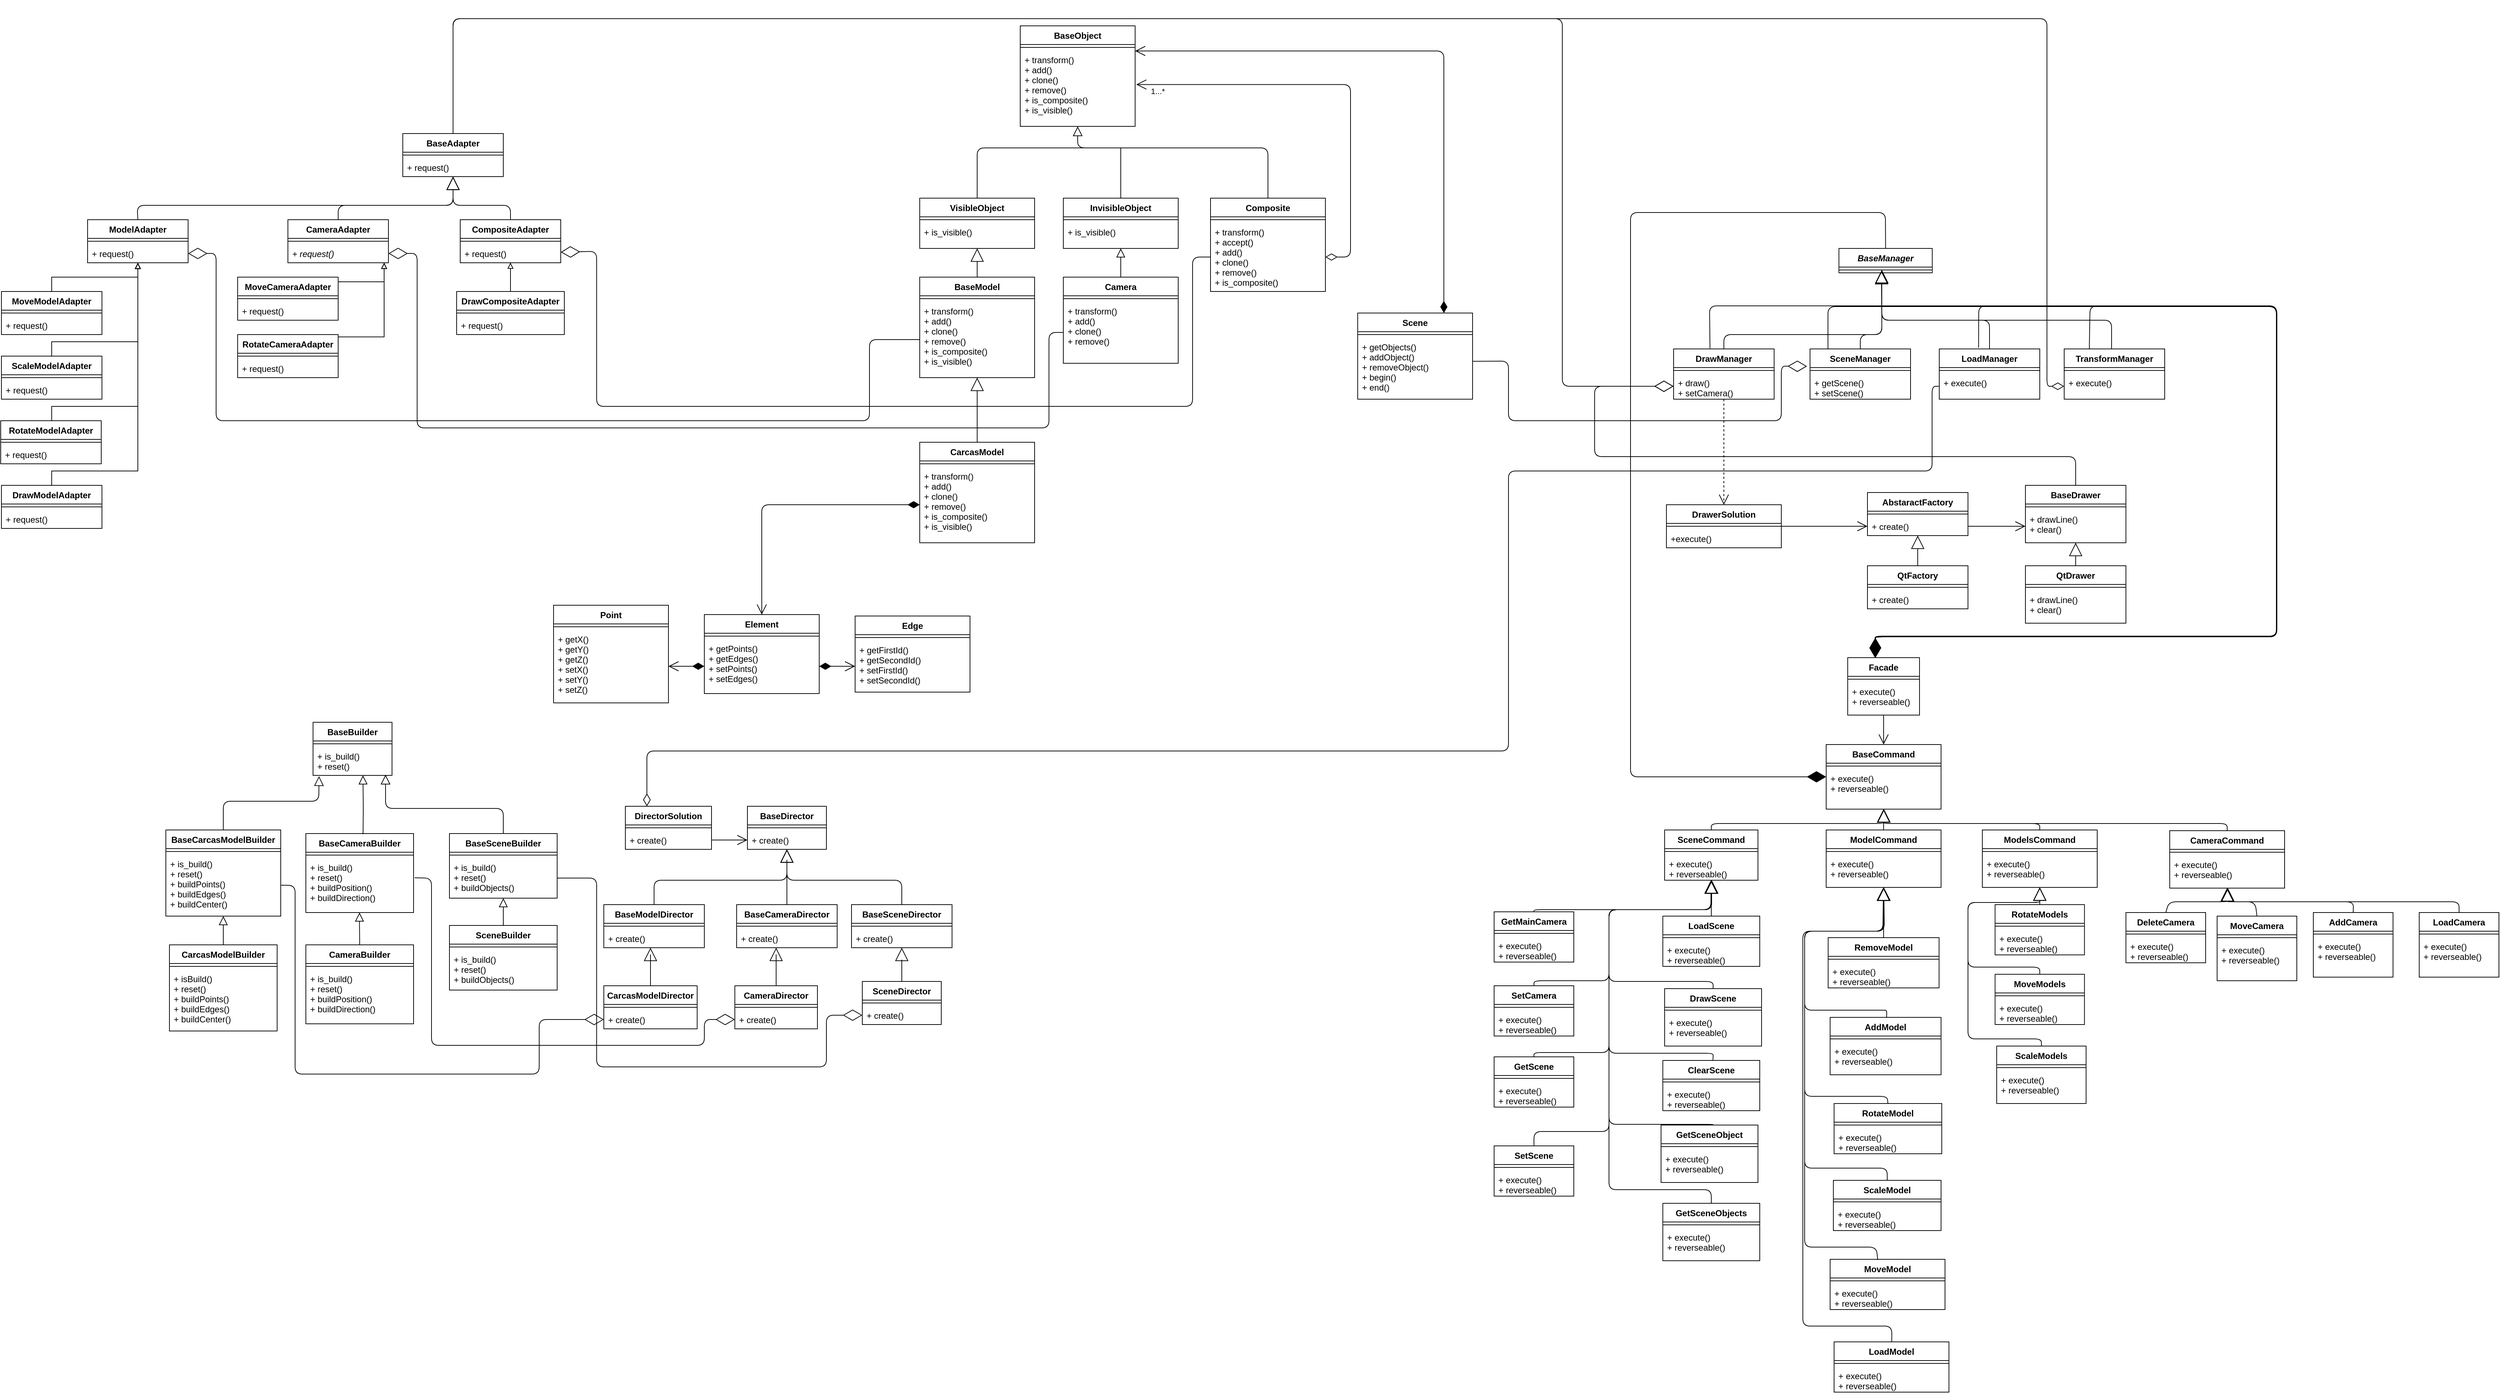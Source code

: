 <mxfile version="24.4.4" type="device">
  <diagram id="iCsF3zvDXGZwwIRkUBMl" name="lab_03">
    <mxGraphModel dx="3385" dy="2073" grid="1" gridSize="10" guides="1" tooltips="1" connect="1" arrows="1" fold="1" page="1" pageScale="1" pageWidth="1654" pageHeight="1169" background="none" math="0" shadow="0">
      <root>
        <mxCell id="0" />
        <mxCell id="1" parent="0" />
        <mxCell id="YvYd5aY6UWbIAvhugofM-1" value="Facade" style="swimlane;fontStyle=1;align=center;verticalAlign=top;childLayout=stackLayout;horizontal=1;startSize=26;horizontalStack=0;resizeParent=1;resizeParentMax=0;resizeLast=0;collapsible=1;marginBottom=0;" parent="1" vertex="1">
          <mxGeometry x="1312.5" y="910" width="100" height="80" as="geometry" />
        </mxCell>
        <mxCell id="YvYd5aY6UWbIAvhugofM-3" value="" style="line;strokeWidth=1;fillColor=none;align=left;verticalAlign=middle;spacingTop=-1;spacingLeft=3;spacingRight=3;rotatable=0;labelPosition=right;points=[];portConstraint=eastwest;" parent="YvYd5aY6UWbIAvhugofM-1" vertex="1">
          <mxGeometry y="26" width="100" height="8" as="geometry" />
        </mxCell>
        <mxCell id="YvYd5aY6UWbIAvhugofM-4" value="+ execute()&#xa;+ reverseable()" style="text;strokeColor=none;fillColor=none;align=left;verticalAlign=top;spacingLeft=4;spacingRight=4;overflow=hidden;rotatable=0;points=[[0,0.5],[1,0.5]];portConstraint=eastwest;" parent="YvYd5aY6UWbIAvhugofM-1" vertex="1">
          <mxGeometry y="34" width="100" height="46" as="geometry" />
        </mxCell>
        <mxCell id="q7ZRytTbzjanhuIPvE7e-62" style="edgeStyle=orthogonalEdgeStyle;rounded=1;orthogonalLoop=1;jettySize=auto;html=1;exitX=0.5;exitY=0;exitDx=0;exitDy=0;endArrow=block;endFill=0;endSize=16;" parent="1" source="YvYd5aY6UWbIAvhugofM-9" target="2_hk0qNhQiP1PXoeNQw0-13" edge="1">
          <mxGeometry relative="1" as="geometry">
            <Array as="points">
              <mxPoint x="-350" y="1220" />
              <mxPoint x="-165" y="1220" />
            </Array>
          </mxGeometry>
        </mxCell>
        <mxCell id="YvYd5aY6UWbIAvhugofM-9" value="BaseModelDirector" style="swimlane;fontStyle=1;align=center;verticalAlign=top;childLayout=stackLayout;horizontal=1;startSize=26;horizontalStack=0;resizeParent=1;resizeParentMax=0;resizeLast=0;collapsible=1;marginBottom=0;" parent="1" vertex="1">
          <mxGeometry x="-420" y="1254" width="140" height="60" as="geometry" />
        </mxCell>
        <mxCell id="YvYd5aY6UWbIAvhugofM-11" value="" style="line;strokeWidth=1;fillColor=none;align=left;verticalAlign=middle;spacingTop=-1;spacingLeft=3;spacingRight=3;rotatable=0;labelPosition=right;points=[];portConstraint=eastwest;" parent="YvYd5aY6UWbIAvhugofM-9" vertex="1">
          <mxGeometry y="26" width="140" height="8" as="geometry" />
        </mxCell>
        <mxCell id="YvYd5aY6UWbIAvhugofM-12" value="+ create()" style="text;strokeColor=none;fillColor=none;align=left;verticalAlign=top;spacingLeft=4;spacingRight=4;overflow=hidden;rotatable=0;points=[[0,0.5],[1,0.5]];portConstraint=eastwest;" parent="YvYd5aY6UWbIAvhugofM-9" vertex="1">
          <mxGeometry y="34" width="140" height="26" as="geometry" />
        </mxCell>
        <mxCell id="q7ZRytTbzjanhuIPvE7e-56" style="edgeStyle=orthogonalEdgeStyle;rounded=1;orthogonalLoop=1;jettySize=auto;html=1;exitX=0.5;exitY=0;exitDx=0;exitDy=0;endArrow=block;endFill=0;endSize=16;" parent="1" source="YvYd5aY6UWbIAvhugofM-13" target="YvYd5aY6UWbIAvhugofM-12" edge="1">
          <mxGeometry relative="1" as="geometry">
            <Array as="points">
              <mxPoint x="-355" y="1320" />
              <mxPoint x="-355" y="1320" />
            </Array>
          </mxGeometry>
        </mxCell>
        <mxCell id="YvYd5aY6UWbIAvhugofM-13" value="CarcasModelDirector" style="swimlane;fontStyle=1;align=center;verticalAlign=top;childLayout=stackLayout;horizontal=1;startSize=26;horizontalStack=0;resizeParent=1;resizeParentMax=0;resizeLast=0;collapsible=1;marginBottom=0;" parent="1" vertex="1">
          <mxGeometry x="-420" y="1367" width="130" height="60" as="geometry" />
        </mxCell>
        <mxCell id="YvYd5aY6UWbIAvhugofM-14" value="" style="line;strokeWidth=1;fillColor=none;align=left;verticalAlign=middle;spacingTop=-1;spacingLeft=3;spacingRight=3;rotatable=0;labelPosition=right;points=[];portConstraint=eastwest;" parent="YvYd5aY6UWbIAvhugofM-13" vertex="1">
          <mxGeometry y="26" width="130" height="8" as="geometry" />
        </mxCell>
        <mxCell id="YvYd5aY6UWbIAvhugofM-15" value="+ create()" style="text;strokeColor=none;fillColor=none;align=left;verticalAlign=top;spacingLeft=4;spacingRight=4;overflow=hidden;rotatable=0;points=[[0,0.5],[1,0.5]];portConstraint=eastwest;" parent="YvYd5aY6UWbIAvhugofM-13" vertex="1">
          <mxGeometry y="34" width="130" height="26" as="geometry" />
        </mxCell>
        <mxCell id="q7ZRytTbzjanhuIPvE7e-61" style="edgeStyle=orthogonalEdgeStyle;rounded=1;orthogonalLoop=1;jettySize=auto;html=1;exitX=0.5;exitY=0;exitDx=0;exitDy=0;endArrow=block;endFill=0;endSize=16;" parent="1" source="YvYd5aY6UWbIAvhugofM-16" target="q7ZRytTbzjanhuIPvE7e-59" edge="1">
          <mxGeometry relative="1" as="geometry">
            <Array as="points">
              <mxPoint x="-180" y="1320" />
              <mxPoint x="-180" y="1320" />
            </Array>
          </mxGeometry>
        </mxCell>
        <mxCell id="YvYd5aY6UWbIAvhugofM-16" value="CameraDirector" style="swimlane;fontStyle=1;align=center;verticalAlign=top;childLayout=stackLayout;horizontal=1;startSize=26;horizontalStack=0;resizeParent=1;resizeParentMax=0;resizeLast=0;collapsible=1;marginBottom=0;" parent="1" vertex="1">
          <mxGeometry x="-237.5" y="1367" width="115" height="60" as="geometry" />
        </mxCell>
        <mxCell id="YvYd5aY6UWbIAvhugofM-17" value="" style="line;strokeWidth=1;fillColor=none;align=left;verticalAlign=middle;spacingTop=-1;spacingLeft=3;spacingRight=3;rotatable=0;labelPosition=right;points=[];portConstraint=eastwest;" parent="YvYd5aY6UWbIAvhugofM-16" vertex="1">
          <mxGeometry y="26" width="115" height="8" as="geometry" />
        </mxCell>
        <mxCell id="YvYd5aY6UWbIAvhugofM-18" value="+ create()" style="text;strokeColor=none;fillColor=none;align=left;verticalAlign=top;spacingLeft=4;spacingRight=4;overflow=hidden;rotatable=0;points=[[0,0.5],[1,0.5]];portConstraint=eastwest;" parent="YvYd5aY6UWbIAvhugofM-16" vertex="1">
          <mxGeometry y="34" width="115" height="26" as="geometry" />
        </mxCell>
        <mxCell id="q7ZRytTbzjanhuIPvE7e-67" style="edgeStyle=orthogonalEdgeStyle;rounded=1;orthogonalLoop=1;jettySize=auto;html=1;endArrow=block;endFill=0;endSize=16;" parent="1" source="YvYd5aY6UWbIAvhugofM-19" target="q7ZRytTbzjanhuIPvE7e-66" edge="1">
          <mxGeometry relative="1" as="geometry">
            <Array as="points">
              <mxPoint x="-5" y="1330" />
              <mxPoint x="-5" y="1330" />
            </Array>
          </mxGeometry>
        </mxCell>
        <mxCell id="YvYd5aY6UWbIAvhugofM-19" value="SceneDirector" style="swimlane;fontStyle=1;align=center;verticalAlign=top;childLayout=stackLayout;horizontal=1;startSize=26;horizontalStack=0;resizeParent=1;resizeParentMax=0;resizeLast=0;collapsible=1;marginBottom=0;" parent="1" vertex="1">
          <mxGeometry x="-60" y="1361" width="110" height="60" as="geometry" />
        </mxCell>
        <mxCell id="YvYd5aY6UWbIAvhugofM-20" value="" style="line;strokeWidth=1;fillColor=none;align=left;verticalAlign=middle;spacingTop=-1;spacingLeft=3;spacingRight=3;rotatable=0;labelPosition=right;points=[];portConstraint=eastwest;" parent="YvYd5aY6UWbIAvhugofM-19" vertex="1">
          <mxGeometry y="26" width="110" height="8" as="geometry" />
        </mxCell>
        <mxCell id="YvYd5aY6UWbIAvhugofM-21" value="+ create()" style="text;strokeColor=none;fillColor=none;align=left;verticalAlign=top;spacingLeft=4;spacingRight=4;overflow=hidden;rotatable=0;points=[[0,0.5],[1,0.5]];portConstraint=eastwest;" parent="YvYd5aY6UWbIAvhugofM-19" vertex="1">
          <mxGeometry y="34" width="110" height="26" as="geometry" />
        </mxCell>
        <mxCell id="YvYd5aY6UWbIAvhugofM-28" value="BaseBuilder" style="swimlane;fontStyle=1;align=center;verticalAlign=top;childLayout=stackLayout;horizontal=1;startSize=26;horizontalStack=0;resizeParent=1;resizeParentMax=0;resizeLast=0;collapsible=1;marginBottom=0;" parent="1" vertex="1">
          <mxGeometry x="-825" y="1000" width="110" height="74" as="geometry" />
        </mxCell>
        <mxCell id="YvYd5aY6UWbIAvhugofM-30" value="" style="line;strokeWidth=1;fillColor=none;align=left;verticalAlign=middle;spacingTop=-1;spacingLeft=3;spacingRight=3;rotatable=0;labelPosition=right;points=[];portConstraint=eastwest;" parent="YvYd5aY6UWbIAvhugofM-28" vertex="1">
          <mxGeometry y="26" width="110" height="8" as="geometry" />
        </mxCell>
        <mxCell id="YvYd5aY6UWbIAvhugofM-31" value="+ is_build()&#xa;+ reset()" style="text;strokeColor=none;fillColor=none;align=left;verticalAlign=top;spacingLeft=4;spacingRight=4;overflow=hidden;rotatable=0;points=[[0,0.5],[1,0.5]];portConstraint=eastwest;" parent="YvYd5aY6UWbIAvhugofM-28" vertex="1">
          <mxGeometry y="34" width="110" height="40" as="geometry" />
        </mxCell>
        <mxCell id="YvYd5aY6UWbIAvhugofM-32" value="BaseCarcasModelBuilder" style="swimlane;fontStyle=1;align=center;verticalAlign=top;childLayout=stackLayout;horizontal=1;startSize=26;horizontalStack=0;resizeParent=1;resizeParentMax=0;resizeLast=0;collapsible=1;marginBottom=0;" parent="1" vertex="1">
          <mxGeometry x="-1030" y="1150" width="160" height="120" as="geometry" />
        </mxCell>
        <mxCell id="YvYd5aY6UWbIAvhugofM-33" value="" style="line;strokeWidth=1;fillColor=none;align=left;verticalAlign=middle;spacingTop=-1;spacingLeft=3;spacingRight=3;rotatable=0;labelPosition=right;points=[];portConstraint=eastwest;" parent="YvYd5aY6UWbIAvhugofM-32" vertex="1">
          <mxGeometry y="26" width="160" height="8" as="geometry" />
        </mxCell>
        <mxCell id="YvYd5aY6UWbIAvhugofM-34" value="+ is_build()&#xa;+ reset()&#xa;+ buildPoints()&#xa;+ buildEdges()&#xa;+ buildCenter()" style="text;strokeColor=none;fillColor=none;align=left;verticalAlign=top;spacingLeft=4;spacingRight=4;overflow=hidden;rotatable=0;points=[[0,0.5],[1,0.5]];portConstraint=eastwest;" parent="YvYd5aY6UWbIAvhugofM-32" vertex="1">
          <mxGeometry y="34" width="160" height="86" as="geometry" />
        </mxCell>
        <mxCell id="YvYd5aY6UWbIAvhugofM-35" value="" style="endArrow=block;endSize=11;endFill=0;html=1;exitX=0.5;exitY=0;exitDx=0;exitDy=0;entryX=0.076;entryY=1.027;entryDx=0;entryDy=0;entryPerimeter=0;" parent="1" source="YvYd5aY6UWbIAvhugofM-32" target="YvYd5aY6UWbIAvhugofM-31" edge="1">
          <mxGeometry width="160" relative="1" as="geometry">
            <mxPoint x="-705" y="1198.15" as="sourcePoint" />
            <mxPoint x="-617.02" y="1119.996" as="targetPoint" />
            <Array as="points">
              <mxPoint x="-950" y="1110" />
              <mxPoint x="-885" y="1110" />
              <mxPoint x="-817" y="1110" />
            </Array>
          </mxGeometry>
        </mxCell>
        <mxCell id="YvYd5aY6UWbIAvhugofM-36" value="CarcasModelBuilder" style="swimlane;fontStyle=1;align=center;verticalAlign=top;childLayout=stackLayout;horizontal=1;startSize=26;horizontalStack=0;resizeParent=1;resizeParentMax=0;resizeLast=0;collapsible=1;marginBottom=0;" parent="1" vertex="1">
          <mxGeometry x="-1025" y="1310" width="150" height="120" as="geometry" />
        </mxCell>
        <mxCell id="YvYd5aY6UWbIAvhugofM-37" value="" style="line;strokeWidth=1;fillColor=none;align=left;verticalAlign=middle;spacingTop=-1;spacingLeft=3;spacingRight=3;rotatable=0;labelPosition=right;points=[];portConstraint=eastwest;" parent="YvYd5aY6UWbIAvhugofM-36" vertex="1">
          <mxGeometry y="26" width="150" height="8" as="geometry" />
        </mxCell>
        <mxCell id="YvYd5aY6UWbIAvhugofM-38" value="+ isBuild()&#xa;+ reset()&#xa;+ buildPoints()&#xa;+ buildEdges()&#xa;+ buildCenter()" style="text;strokeColor=none;fillColor=none;align=left;verticalAlign=top;spacingLeft=4;spacingRight=4;overflow=hidden;rotatable=0;points=[[0,0.5],[1,0.5]];portConstraint=eastwest;" parent="YvYd5aY6UWbIAvhugofM-36" vertex="1">
          <mxGeometry y="34" width="150" height="86" as="geometry" />
        </mxCell>
        <mxCell id="YvYd5aY6UWbIAvhugofM-39" value="" style="endArrow=block;endSize=10;endFill=0;html=1;exitX=0.5;exitY=0;exitDx=0;exitDy=0;" parent="1" source="YvYd5aY6UWbIAvhugofM-36" target="YvYd5aY6UWbIAvhugofM-34" edge="1">
          <mxGeometry width="160" relative="1" as="geometry">
            <mxPoint x="-355" y="1340" as="sourcePoint" />
            <mxPoint x="-953" y="1272" as="targetPoint" />
            <Array as="points" />
          </mxGeometry>
        </mxCell>
        <mxCell id="YvYd5aY6UWbIAvhugofM-42" value="BaseCameraBuilder" style="swimlane;fontStyle=1;align=center;verticalAlign=top;childLayout=stackLayout;horizontal=1;startSize=26;horizontalStack=0;resizeParent=1;resizeParentMax=0;resizeLast=0;collapsible=1;marginBottom=0;" parent="1" vertex="1">
          <mxGeometry x="-835" y="1155" width="150" height="110" as="geometry" />
        </mxCell>
        <mxCell id="YvYd5aY6UWbIAvhugofM-43" value="" style="line;strokeWidth=1;fillColor=none;align=left;verticalAlign=middle;spacingTop=-1;spacingLeft=3;spacingRight=3;rotatable=0;labelPosition=right;points=[];portConstraint=eastwest;" parent="YvYd5aY6UWbIAvhugofM-42" vertex="1">
          <mxGeometry y="26" width="150" height="8" as="geometry" />
        </mxCell>
        <mxCell id="YvYd5aY6UWbIAvhugofM-44" value="+ is_build()&#xa;+ reset()&#xa;+ buildPosition()&#xa;+ buildDirection()" style="text;strokeColor=none;fillColor=none;align=left;verticalAlign=top;spacingLeft=4;spacingRight=4;overflow=hidden;rotatable=0;points=[[0,0.5],[1,0.5]];portConstraint=eastwest;" parent="YvYd5aY6UWbIAvhugofM-42" vertex="1">
          <mxGeometry y="34" width="150" height="76" as="geometry" />
        </mxCell>
        <mxCell id="YvYd5aY6UWbIAvhugofM-45" value="CameraBuilder" style="swimlane;fontStyle=1;align=center;verticalAlign=top;childLayout=stackLayout;horizontal=1;startSize=26;horizontalStack=0;resizeParent=1;resizeParentMax=0;resizeLast=0;collapsible=1;marginBottom=0;" parent="1" vertex="1">
          <mxGeometry x="-835" y="1310" width="150" height="110" as="geometry" />
        </mxCell>
        <mxCell id="YvYd5aY6UWbIAvhugofM-46" value="" style="line;strokeWidth=1;fillColor=none;align=left;verticalAlign=middle;spacingTop=-1;spacingLeft=3;spacingRight=3;rotatable=0;labelPosition=right;points=[];portConstraint=eastwest;" parent="YvYd5aY6UWbIAvhugofM-45" vertex="1">
          <mxGeometry y="26" width="150" height="8" as="geometry" />
        </mxCell>
        <mxCell id="YvYd5aY6UWbIAvhugofM-47" value="+ is_build()&#xa;+ reset()&#xa;+ buildPosition()&#xa;+ buildDirection()" style="text;strokeColor=none;fillColor=none;align=left;verticalAlign=top;spacingLeft=4;spacingRight=4;overflow=hidden;rotatable=0;points=[[0,0.5],[1,0.5]];portConstraint=eastwest;" parent="YvYd5aY6UWbIAvhugofM-45" vertex="1">
          <mxGeometry y="34" width="150" height="76" as="geometry" />
        </mxCell>
        <mxCell id="YvYd5aY6UWbIAvhugofM-48" value="" style="endArrow=block;endSize=10;endFill=0;html=1;exitX=0.5;exitY=0;exitDx=0;exitDy=0;" parent="1" source="YvYd5aY6UWbIAvhugofM-45" target="YvYd5aY6UWbIAvhugofM-44" edge="1">
          <mxGeometry width="160" relative="1" as="geometry">
            <mxPoint x="-760.34" y="1300" as="sourcePoint" />
            <mxPoint x="-760" y="1270" as="targetPoint" />
            <Array as="points">
              <mxPoint x="-760.34" y="1280" />
            </Array>
          </mxGeometry>
        </mxCell>
        <mxCell id="YvYd5aY6UWbIAvhugofM-50" value="" style="endArrow=block;endSize=10;endFill=0;html=1;entryX=0.632;entryY=1;entryDx=0;entryDy=0;entryPerimeter=0;exitX=0.531;exitY=0.008;exitDx=0;exitDy=0;exitPerimeter=0;" parent="1" source="YvYd5aY6UWbIAvhugofM-42" target="YvYd5aY6UWbIAvhugofM-31" edge="1">
          <mxGeometry width="160" relative="1" as="geometry">
            <mxPoint x="-754.66" y="1150" as="sourcePoint" />
            <mxPoint x="-754.883" y="1100" as="targetPoint" />
            <Array as="points">
              <mxPoint x="-755" y="1120" />
            </Array>
          </mxGeometry>
        </mxCell>
        <mxCell id="YvYd5aY6UWbIAvhugofM-51" value="BaseSceneBuilder" style="swimlane;fontStyle=1;align=center;verticalAlign=top;childLayout=stackLayout;horizontal=1;startSize=26;horizontalStack=0;resizeParent=1;resizeParentMax=0;resizeLast=0;collapsible=1;marginBottom=0;" parent="1" vertex="1">
          <mxGeometry x="-635" y="1155" width="150" height="90" as="geometry" />
        </mxCell>
        <mxCell id="YvYd5aY6UWbIAvhugofM-52" value="" style="line;strokeWidth=1;fillColor=none;align=left;verticalAlign=middle;spacingTop=-1;spacingLeft=3;spacingRight=3;rotatable=0;labelPosition=right;points=[];portConstraint=eastwest;" parent="YvYd5aY6UWbIAvhugofM-51" vertex="1">
          <mxGeometry y="26" width="150" height="8" as="geometry" />
        </mxCell>
        <mxCell id="YvYd5aY6UWbIAvhugofM-53" value="+ is_build()&#xa;+ reset()&#xa;+ buildObjects()" style="text;strokeColor=none;fillColor=none;align=left;verticalAlign=top;spacingLeft=4;spacingRight=4;overflow=hidden;rotatable=0;points=[[0,0.5],[1,0.5]];portConstraint=eastwest;" parent="YvYd5aY6UWbIAvhugofM-51" vertex="1">
          <mxGeometry y="34" width="150" height="56" as="geometry" />
        </mxCell>
        <mxCell id="YvYd5aY6UWbIAvhugofM-61" value="SceneBuilder" style="swimlane;fontStyle=1;align=center;verticalAlign=top;childLayout=stackLayout;horizontal=1;startSize=26;horizontalStack=0;resizeParent=1;resizeParentMax=0;resizeLast=0;collapsible=1;marginBottom=0;" parent="1" vertex="1">
          <mxGeometry x="-635" y="1283" width="150" height="90" as="geometry" />
        </mxCell>
        <mxCell id="YvYd5aY6UWbIAvhugofM-62" value="" style="line;strokeWidth=1;fillColor=none;align=left;verticalAlign=middle;spacingTop=-1;spacingLeft=3;spacingRight=3;rotatable=0;labelPosition=right;points=[];portConstraint=eastwest;" parent="YvYd5aY6UWbIAvhugofM-61" vertex="1">
          <mxGeometry y="26" width="150" height="8" as="geometry" />
        </mxCell>
        <mxCell id="YvYd5aY6UWbIAvhugofM-63" value="+ is_build()&#xa;+ reset()&#xa;+ buildObjects()" style="text;strokeColor=none;fillColor=none;align=left;verticalAlign=top;spacingLeft=4;spacingRight=4;overflow=hidden;rotatable=0;points=[[0,0.5],[1,0.5]];portConstraint=eastwest;" parent="YvYd5aY6UWbIAvhugofM-61" vertex="1">
          <mxGeometry y="34" width="150" height="56" as="geometry" />
        </mxCell>
        <mxCell id="YvYd5aY6UWbIAvhugofM-65" value="" style="endArrow=block;endSize=11;endFill=0;html=1;exitX=0.5;exitY=0;exitDx=0;exitDy=0;entryX=0.918;entryY=0.975;entryDx=0;entryDy=0;entryPerimeter=0;" parent="1" source="YvYd5aY6UWbIAvhugofM-51" target="YvYd5aY6UWbIAvhugofM-31" edge="1">
          <mxGeometry width="160" relative="1" as="geometry">
            <mxPoint x="-940" y="1160" as="sourcePoint" />
            <mxPoint x="-806.64" y="1085.08" as="targetPoint" />
            <Array as="points">
              <mxPoint x="-560" y="1120" />
              <mxPoint x="-724" y="1120" />
            </Array>
          </mxGeometry>
        </mxCell>
        <mxCell id="YvYd5aY6UWbIAvhugofM-66" value="" style="endArrow=block;endSize=10;endFill=0;html=1;" parent="1" source="YvYd5aY6UWbIAvhugofM-61" target="YvYd5aY6UWbIAvhugofM-53" edge="1">
          <mxGeometry width="160" relative="1" as="geometry">
            <mxPoint x="-750" y="1320" as="sourcePoint" />
            <mxPoint x="-750.244" y="1275" as="targetPoint" />
            <Array as="points" />
          </mxGeometry>
        </mxCell>
        <mxCell id="YvYd5aY6UWbIAvhugofM-73" value="BaseObject" style="swimlane;fontStyle=1;align=center;verticalAlign=top;childLayout=stackLayout;horizontal=1;startSize=26;horizontalStack=0;resizeParent=1;resizeParentMax=0;resizeLast=0;collapsible=1;marginBottom=0;" parent="1" vertex="1">
          <mxGeometry x="160" y="30" width="160" height="140" as="geometry" />
        </mxCell>
        <mxCell id="YvYd5aY6UWbIAvhugofM-75" value="" style="line;strokeWidth=1;fillColor=none;align=left;verticalAlign=middle;spacingTop=-1;spacingLeft=3;spacingRight=3;rotatable=0;labelPosition=right;points=[];portConstraint=eastwest;" parent="YvYd5aY6UWbIAvhugofM-73" vertex="1">
          <mxGeometry y="26" width="160" height="8" as="geometry" />
        </mxCell>
        <mxCell id="YvYd5aY6UWbIAvhugofM-76" value="+ transform() &#xa;+ add()&#xa;+ clone()&#xa;+ remove()&#xa;+ is_composite()&#xa;+ is_visible()" style="text;strokeColor=none;fillColor=none;align=left;verticalAlign=top;spacingLeft=4;spacingRight=4;overflow=hidden;rotatable=0;points=[[0,0.5],[1,0.5]];portConstraint=eastwest;" parent="YvYd5aY6UWbIAvhugofM-73" vertex="1">
          <mxGeometry y="34" width="160" height="106" as="geometry" />
        </mxCell>
        <mxCell id="YvYd5aY6UWbIAvhugofM-79" value="CarcasModel" style="swimlane;fontStyle=1;align=center;verticalAlign=top;childLayout=stackLayout;horizontal=1;startSize=26;horizontalStack=0;resizeParent=1;resizeParentMax=0;resizeLast=0;collapsible=1;marginBottom=0;" parent="1" vertex="1">
          <mxGeometry x="20" y="610" width="160" height="140" as="geometry" />
        </mxCell>
        <mxCell id="YvYd5aY6UWbIAvhugofM-80" value="" style="line;strokeWidth=1;fillColor=none;align=left;verticalAlign=middle;spacingTop=-1;spacingLeft=3;spacingRight=3;rotatable=0;labelPosition=right;points=[];portConstraint=eastwest;" parent="YvYd5aY6UWbIAvhugofM-79" vertex="1">
          <mxGeometry y="26" width="160" height="8" as="geometry" />
        </mxCell>
        <mxCell id="YvYd5aY6UWbIAvhugofM-81" value="+ transform()&#xa;+ add()&#xa;+ clone()&#xa;+ remove()&#xa;+ is_composite()&#xa;+ is_visible()" style="text;strokeColor=none;fillColor=none;align=left;verticalAlign=top;spacingLeft=4;spacingRight=4;overflow=hidden;rotatable=0;points=[[0,0.5],[1,0.5]];portConstraint=eastwest;" parent="YvYd5aY6UWbIAvhugofM-79" vertex="1">
          <mxGeometry y="34" width="160" height="106" as="geometry" />
        </mxCell>
        <mxCell id="YvYd5aY6UWbIAvhugofM-82" value="VisibleObject" style="swimlane;fontStyle=1;align=center;verticalAlign=top;childLayout=stackLayout;horizontal=1;startSize=26;horizontalStack=0;resizeParent=1;resizeParentMax=0;resizeLast=0;collapsible=1;marginBottom=0;" parent="1" vertex="1">
          <mxGeometry x="20" y="270" width="160" height="70" as="geometry" />
        </mxCell>
        <mxCell id="YvYd5aY6UWbIAvhugofM-83" value="" style="line;strokeWidth=1;fillColor=none;align=left;verticalAlign=middle;spacingTop=-1;spacingLeft=3;spacingRight=3;rotatable=0;labelPosition=right;points=[];portConstraint=eastwest;" parent="YvYd5aY6UWbIAvhugofM-82" vertex="1">
          <mxGeometry y="26" width="160" height="8" as="geometry" />
        </mxCell>
        <mxCell id="YvYd5aY6UWbIAvhugofM-84" value="+ is_visible()" style="text;strokeColor=none;fillColor=none;align=left;verticalAlign=top;spacingLeft=4;spacingRight=4;overflow=hidden;rotatable=0;points=[[0,0.5],[1,0.5]];portConstraint=eastwest;" parent="YvYd5aY6UWbIAvhugofM-82" vertex="1">
          <mxGeometry y="34" width="160" height="36" as="geometry" />
        </mxCell>
        <mxCell id="YvYd5aY6UWbIAvhugofM-85" value="InvisibleObject" style="swimlane;fontStyle=1;align=center;verticalAlign=top;childLayout=stackLayout;horizontal=1;startSize=26;horizontalStack=0;resizeParent=1;resizeParentMax=0;resizeLast=0;collapsible=1;marginBottom=0;" parent="1" vertex="1">
          <mxGeometry x="220" y="270" width="160" height="70" as="geometry" />
        </mxCell>
        <mxCell id="YvYd5aY6UWbIAvhugofM-86" value="" style="line;strokeWidth=1;fillColor=none;align=left;verticalAlign=middle;spacingTop=-1;spacingLeft=3;spacingRight=3;rotatable=0;labelPosition=right;points=[];portConstraint=eastwest;" parent="YvYd5aY6UWbIAvhugofM-85" vertex="1">
          <mxGeometry y="26" width="160" height="8" as="geometry" />
        </mxCell>
        <mxCell id="YvYd5aY6UWbIAvhugofM-87" value="+ is_visible()" style="text;strokeColor=none;fillColor=none;align=left;verticalAlign=top;spacingLeft=4;spacingRight=4;overflow=hidden;rotatable=0;points=[[0,0.5],[1,0.5]];portConstraint=eastwest;" parent="YvYd5aY6UWbIAvhugofM-85" vertex="1">
          <mxGeometry y="34" width="160" height="36" as="geometry" />
        </mxCell>
        <mxCell id="YvYd5aY6UWbIAvhugofM-88" value="Camera" style="swimlane;fontStyle=1;align=center;verticalAlign=top;childLayout=stackLayout;horizontal=1;startSize=26;horizontalStack=0;resizeParent=1;resizeParentMax=0;resizeLast=0;collapsible=1;marginBottom=0;" parent="1" vertex="1">
          <mxGeometry x="220" y="380" width="160" height="120" as="geometry" />
        </mxCell>
        <mxCell id="YvYd5aY6UWbIAvhugofM-89" value="" style="line;strokeWidth=1;fillColor=none;align=left;verticalAlign=middle;spacingTop=-1;spacingLeft=3;spacingRight=3;rotatable=0;labelPosition=right;points=[];portConstraint=eastwest;" parent="YvYd5aY6UWbIAvhugofM-88" vertex="1">
          <mxGeometry y="26" width="160" height="8" as="geometry" />
        </mxCell>
        <mxCell id="YvYd5aY6UWbIAvhugofM-90" value="+ transform()&#xa;+ add()&#xa;+ clone()&#xa;+ remove()&#xa;" style="text;strokeColor=none;fillColor=none;align=left;verticalAlign=top;spacingLeft=4;spacingRight=4;overflow=hidden;rotatable=0;points=[[0,0.5],[1,0.5]];portConstraint=eastwest;" parent="YvYd5aY6UWbIAvhugofM-88" vertex="1">
          <mxGeometry y="34" width="160" height="86" as="geometry" />
        </mxCell>
        <mxCell id="YvYd5aY6UWbIAvhugofM-91" value="Composite" style="swimlane;fontStyle=1;align=center;verticalAlign=top;childLayout=stackLayout;horizontal=1;startSize=26;horizontalStack=0;resizeParent=1;resizeParentMax=0;resizeLast=0;collapsible=1;marginBottom=0;" parent="1" vertex="1">
          <mxGeometry x="425" y="270" width="160" height="130" as="geometry" />
        </mxCell>
        <mxCell id="YvYd5aY6UWbIAvhugofM-92" value="" style="line;strokeWidth=1;fillColor=none;align=left;verticalAlign=middle;spacingTop=-1;spacingLeft=3;spacingRight=3;rotatable=0;labelPosition=right;points=[];portConstraint=eastwest;" parent="YvYd5aY6UWbIAvhugofM-91" vertex="1">
          <mxGeometry y="26" width="160" height="8" as="geometry" />
        </mxCell>
        <mxCell id="YvYd5aY6UWbIAvhugofM-93" value="+ transform()&#xa;+ accept()&#xa;+ add()&#xa;+ clone()&#xa;+ remove()&#xa;+ is_composite()&#xa;" style="text;strokeColor=none;fillColor=none;align=left;verticalAlign=top;spacingLeft=4;spacingRight=4;overflow=hidden;rotatable=0;points=[[0,0.5],[1,0.5]];portConstraint=eastwest;" parent="YvYd5aY6UWbIAvhugofM-91" vertex="1">
          <mxGeometry y="34" width="160" height="96" as="geometry" />
        </mxCell>
        <mxCell id="YvYd5aY6UWbIAvhugofM-94" value="" style="endArrow=block;endSize=11;endFill=0;html=1;exitX=0.5;exitY=0;exitDx=0;exitDy=0;" parent="1" source="YvYd5aY6UWbIAvhugofM-91" target="YvYd5aY6UWbIAvhugofM-76" edge="1">
          <mxGeometry width="160" relative="1" as="geometry">
            <mxPoint x="514.02" y="210" as="sourcePoint" />
            <mxPoint x="350" y="128" as="targetPoint" />
            <Array as="points">
              <mxPoint x="505" y="200" />
              <mxPoint x="240" y="200" />
            </Array>
          </mxGeometry>
        </mxCell>
        <mxCell id="YvYd5aY6UWbIAvhugofM-95" value="" style="endArrow=none;html=1;exitX=0.5;exitY=0;exitDx=0;exitDy=0;" parent="1" source="YvYd5aY6UWbIAvhugofM-85" edge="1">
          <mxGeometry width="50" height="50" relative="1" as="geometry">
            <mxPoint x="460" y="330" as="sourcePoint" />
            <mxPoint x="300" y="200" as="targetPoint" />
          </mxGeometry>
        </mxCell>
        <mxCell id="YvYd5aY6UWbIAvhugofM-96" value="" style="endArrow=none;html=1;exitX=0.5;exitY=0;exitDx=0;exitDy=0;" parent="1" source="YvYd5aY6UWbIAvhugofM-82" edge="1">
          <mxGeometry width="50" height="50" relative="1" as="geometry">
            <mxPoint x="310" y="280" as="sourcePoint" />
            <mxPoint x="260" y="200" as="targetPoint" />
            <Array as="points">
              <mxPoint x="100" y="200" />
            </Array>
          </mxGeometry>
        </mxCell>
        <mxCell id="YvYd5aY6UWbIAvhugofM-97" value="1...*" style="endArrow=open;html=1;endSize=12;startArrow=diamondThin;startSize=14;startFill=0;edgeStyle=orthogonalEdgeStyle;align=left;verticalAlign=bottom;exitX=1;exitY=0.5;exitDx=0;exitDy=0;entryX=1.01;entryY=0.45;entryDx=0;entryDy=0;entryPerimeter=0;" parent="1" source="YvYd5aY6UWbIAvhugofM-93" target="YvYd5aY6UWbIAvhugofM-76" edge="1">
          <mxGeometry x="0.936" y="18" relative="1" as="geometry">
            <mxPoint x="400" y="220" as="sourcePoint" />
            <mxPoint x="560" y="220" as="targetPoint" />
            <Array as="points">
              <mxPoint x="620" y="352" />
              <mxPoint x="620" y="112" />
            </Array>
            <mxPoint as="offset" />
          </mxGeometry>
        </mxCell>
        <mxCell id="YvYd5aY6UWbIAvhugofM-98" value="" style="endArrow=block;endSize=10;endFill=0;html=1;exitX=0.5;exitY=0;exitDx=0;exitDy=0;" parent="1" source="YvYd5aY6UWbIAvhugofM-88" target="YvYd5aY6UWbIAvhugofM-87" edge="1">
          <mxGeometry width="160" relative="1" as="geometry">
            <mxPoint x="439.65" y="735.88" as="sourcePoint" />
            <mxPoint x="439.52" y="654" as="targetPoint" />
            <Array as="points">
              <mxPoint x="300" y="360" />
            </Array>
          </mxGeometry>
        </mxCell>
        <mxCell id="YvYd5aY6UWbIAvhugofM-100" value="Edge" style="swimlane;fontStyle=1;align=center;verticalAlign=top;childLayout=stackLayout;horizontal=1;startSize=26;horizontalStack=0;resizeParent=1;resizeParentMax=0;resizeLast=0;collapsible=1;marginBottom=0;" parent="1" vertex="1">
          <mxGeometry x="-70" y="852" width="160" height="106" as="geometry" />
        </mxCell>
        <mxCell id="YvYd5aY6UWbIAvhugofM-102" value="" style="line;strokeWidth=1;fillColor=none;align=left;verticalAlign=middle;spacingTop=-1;spacingLeft=3;spacingRight=3;rotatable=0;labelPosition=right;points=[];portConstraint=eastwest;" parent="YvYd5aY6UWbIAvhugofM-100" vertex="1">
          <mxGeometry y="26" width="160" height="8" as="geometry" />
        </mxCell>
        <mxCell id="YvYd5aY6UWbIAvhugofM-103" value="+ getFirstId()&#xa;+ getSecondId()&#xa;+ setFirstId()&#xa;+ setSecondId()" style="text;strokeColor=none;fillColor=none;align=left;verticalAlign=top;spacingLeft=4;spacingRight=4;overflow=hidden;rotatable=0;points=[[0,0.5],[1,0.5]];portConstraint=eastwest;" parent="YvYd5aY6UWbIAvhugofM-100" vertex="1">
          <mxGeometry y="34" width="160" height="72" as="geometry" />
        </mxCell>
        <mxCell id="YvYd5aY6UWbIAvhugofM-104" value="Point" style="swimlane;fontStyle=1;align=center;verticalAlign=top;childLayout=stackLayout;horizontal=1;startSize=26;horizontalStack=0;resizeParent=1;resizeParentMax=0;resizeLast=0;collapsible=1;marginBottom=0;" parent="1" vertex="1">
          <mxGeometry x="-490" y="837" width="160" height="136" as="geometry" />
        </mxCell>
        <mxCell id="YvYd5aY6UWbIAvhugofM-106" value="" style="line;strokeWidth=1;fillColor=none;align=left;verticalAlign=middle;spacingTop=-1;spacingLeft=3;spacingRight=3;rotatable=0;labelPosition=right;points=[];portConstraint=eastwest;" parent="YvYd5aY6UWbIAvhugofM-104" vertex="1">
          <mxGeometry y="26" width="160" height="8" as="geometry" />
        </mxCell>
        <mxCell id="YvYd5aY6UWbIAvhugofM-107" value="+ getX()&#xa;+ getY()&#xa;+ getZ()&#xa;+ setX()&#xa;+ setY()&#xa;+ setZ()" style="text;strokeColor=none;fillColor=none;align=left;verticalAlign=top;spacingLeft=4;spacingRight=4;overflow=hidden;rotatable=0;points=[[0,0.5],[1,0.5]];portConstraint=eastwest;" parent="YvYd5aY6UWbIAvhugofM-104" vertex="1">
          <mxGeometry y="34" width="160" height="102" as="geometry" />
        </mxCell>
        <mxCell id="YvYd5aY6UWbIAvhugofM-108" value="Element" style="swimlane;fontStyle=1;align=center;verticalAlign=top;childLayout=stackLayout;horizontal=1;startSize=26;horizontalStack=0;resizeParent=1;resizeParentMax=0;resizeLast=0;collapsible=1;marginBottom=0;" parent="1" vertex="1">
          <mxGeometry x="-280" y="850" width="160" height="110" as="geometry" />
        </mxCell>
        <mxCell id="YvYd5aY6UWbIAvhugofM-110" value="" style="line;strokeWidth=1;fillColor=none;align=left;verticalAlign=middle;spacingTop=-1;spacingLeft=3;spacingRight=3;rotatable=0;labelPosition=right;points=[];portConstraint=eastwest;" parent="YvYd5aY6UWbIAvhugofM-108" vertex="1">
          <mxGeometry y="26" width="160" height="8" as="geometry" />
        </mxCell>
        <mxCell id="YvYd5aY6UWbIAvhugofM-111" value="+ getPoints()&#xa;+ getEdges()&#xa;+ setPoints()&#xa;+ setEdges()" style="text;strokeColor=none;fillColor=none;align=left;verticalAlign=top;spacingLeft=4;spacingRight=4;overflow=hidden;rotatable=0;points=[[0,0.5],[1,0.5]];portConstraint=eastwest;" parent="YvYd5aY6UWbIAvhugofM-108" vertex="1">
          <mxGeometry y="34" width="160" height="76" as="geometry" />
        </mxCell>
        <mxCell id="YvYd5aY6UWbIAvhugofM-112" value="" style="endArrow=open;html=1;endSize=12;startArrow=diamondThin;startSize=14;startFill=1;edgeStyle=orthogonalEdgeStyle;align=left;verticalAlign=bottom;exitX=0;exitY=0.5;exitDx=0;exitDy=0;entryX=1;entryY=0.5;entryDx=0;entryDy=0;" parent="1" source="YvYd5aY6UWbIAvhugofM-111" target="YvYd5aY6UWbIAvhugofM-107" edge="1">
          <mxGeometry x="-1" y="3" relative="1" as="geometry">
            <mxPoint x="-280" y="1030" as="sourcePoint" />
            <mxPoint x="-320" y="930" as="targetPoint" />
          </mxGeometry>
        </mxCell>
        <mxCell id="YvYd5aY6UWbIAvhugofM-113" value="" style="endArrow=open;html=1;endSize=12;startArrow=diamondThin;startSize=14;startFill=1;edgeStyle=orthogonalEdgeStyle;align=left;verticalAlign=bottom;" parent="1" source="YvYd5aY6UWbIAvhugofM-111" target="YvYd5aY6UWbIAvhugofM-103" edge="1">
          <mxGeometry x="-1" y="3" relative="1" as="geometry">
            <mxPoint x="-50.32" y="936.8" as="sourcePoint" />
            <mxPoint x="-110" y="980" as="targetPoint" />
          </mxGeometry>
        </mxCell>
        <mxCell id="YvYd5aY6UWbIAvhugofM-114" value="" style="endArrow=open;html=1;endSize=12;startArrow=diamondThin;startSize=14;startFill=1;edgeStyle=orthogonalEdgeStyle;align=left;verticalAlign=bottom;exitX=0;exitY=0.5;exitDx=0;exitDy=0;" parent="1" source="YvYd5aY6UWbIAvhugofM-81" target="YvYd5aY6UWbIAvhugofM-108" edge="1">
          <mxGeometry x="-1" y="3" relative="1" as="geometry">
            <mxPoint x="70" y="750" as="sourcePoint" />
            <mxPoint x="420" y="739" as="targetPoint" />
            <Array as="points">
              <mxPoint x="-200" y="697" />
            </Array>
          </mxGeometry>
        </mxCell>
        <mxCell id="YvYd5aY6UWbIAvhugofM-116" value="AbstaractFactory" style="swimlane;fontStyle=1;align=center;verticalAlign=top;childLayout=stackLayout;horizontal=1;startSize=26;horizontalStack=0;resizeParent=1;resizeParentMax=0;resizeLast=0;collapsible=1;marginBottom=0;" parent="1" vertex="1">
          <mxGeometry x="1340" y="680" width="140" height="60" as="geometry" />
        </mxCell>
        <mxCell id="YvYd5aY6UWbIAvhugofM-118" value="" style="line;strokeWidth=1;fillColor=none;align=left;verticalAlign=middle;spacingTop=-1;spacingLeft=3;spacingRight=3;rotatable=0;labelPosition=right;points=[];portConstraint=eastwest;" parent="YvYd5aY6UWbIAvhugofM-116" vertex="1">
          <mxGeometry y="26" width="140" height="8" as="geometry" />
        </mxCell>
        <mxCell id="YvYd5aY6UWbIAvhugofM-119" value="+ create()" style="text;strokeColor=none;fillColor=none;align=left;verticalAlign=top;spacingLeft=4;spacingRight=4;overflow=hidden;rotatable=0;points=[[0,0.5],[1,0.5]];portConstraint=eastwest;" parent="YvYd5aY6UWbIAvhugofM-116" vertex="1">
          <mxGeometry y="34" width="140" height="26" as="geometry" />
        </mxCell>
        <mxCell id="YvYd5aY6UWbIAvhugofM-120" value="QtFactory" style="swimlane;fontStyle=1;align=center;verticalAlign=top;childLayout=stackLayout;horizontal=1;startSize=26;horizontalStack=0;resizeParent=1;resizeParentMax=0;resizeLast=0;collapsible=1;marginBottom=0;" parent="1" vertex="1">
          <mxGeometry x="1340" y="782" width="140" height="60" as="geometry" />
        </mxCell>
        <mxCell id="YvYd5aY6UWbIAvhugofM-121" value="" style="line;strokeWidth=1;fillColor=none;align=left;verticalAlign=middle;spacingTop=-1;spacingLeft=3;spacingRight=3;rotatable=0;labelPosition=right;points=[];portConstraint=eastwest;" parent="YvYd5aY6UWbIAvhugofM-120" vertex="1">
          <mxGeometry y="26" width="140" height="8" as="geometry" />
        </mxCell>
        <mxCell id="YvYd5aY6UWbIAvhugofM-122" value="+ create()" style="text;strokeColor=none;fillColor=none;align=left;verticalAlign=top;spacingLeft=4;spacingRight=4;overflow=hidden;rotatable=0;points=[[0,0.5],[1,0.5]];portConstraint=eastwest;" parent="YvYd5aY6UWbIAvhugofM-120" vertex="1">
          <mxGeometry y="34" width="140" height="26" as="geometry" />
        </mxCell>
        <mxCell id="YvYd5aY6UWbIAvhugofM-123" value="" style="endArrow=block;endSize=16;endFill=0;html=1;exitX=0.5;exitY=0;exitDx=0;exitDy=0;" parent="1" source="YvYd5aY6UWbIAvhugofM-120" target="YvYd5aY6UWbIAvhugofM-119" edge="1">
          <mxGeometry y="-20" width="160" relative="1" as="geometry">
            <mxPoint x="1230" y="890" as="sourcePoint" />
            <mxPoint x="1390" y="890" as="targetPoint" />
            <mxPoint as="offset" />
          </mxGeometry>
        </mxCell>
        <mxCell id="YvYd5aY6UWbIAvhugofM-124" value="BaseDrawer" style="swimlane;fontStyle=1;align=center;verticalAlign=top;childLayout=stackLayout;horizontal=1;startSize=26;horizontalStack=0;resizeParent=1;resizeParentMax=0;resizeLast=0;collapsible=1;marginBottom=0;" parent="1" vertex="1">
          <mxGeometry x="1560" y="670" width="140" height="80" as="geometry" />
        </mxCell>
        <mxCell id="YvYd5aY6UWbIAvhugofM-126" value="" style="line;strokeWidth=1;fillColor=none;align=left;verticalAlign=middle;spacingTop=-1;spacingLeft=3;spacingRight=3;rotatable=0;labelPosition=right;points=[];portConstraint=eastwest;" parent="YvYd5aY6UWbIAvhugofM-124" vertex="1">
          <mxGeometry y="26" width="140" height="8" as="geometry" />
        </mxCell>
        <mxCell id="YvYd5aY6UWbIAvhugofM-127" value="+ drawLine()&#xa;+ clear()" style="text;strokeColor=none;fillColor=none;align=left;verticalAlign=top;spacingLeft=4;spacingRight=4;overflow=hidden;rotatable=0;points=[[0,0.5],[1,0.5]];portConstraint=eastwest;" parent="YvYd5aY6UWbIAvhugofM-124" vertex="1">
          <mxGeometry y="34" width="140" height="46" as="geometry" />
        </mxCell>
        <mxCell id="YvYd5aY6UWbIAvhugofM-128" value="QtDrawer" style="swimlane;fontStyle=1;align=center;verticalAlign=top;childLayout=stackLayout;horizontal=1;startSize=26;horizontalStack=0;resizeParent=1;resizeParentMax=0;resizeLast=0;collapsible=1;marginBottom=0;" parent="1" vertex="1">
          <mxGeometry x="1560" y="782" width="140" height="80" as="geometry" />
        </mxCell>
        <mxCell id="YvYd5aY6UWbIAvhugofM-129" value="" style="line;strokeWidth=1;fillColor=none;align=left;verticalAlign=middle;spacingTop=-1;spacingLeft=3;spacingRight=3;rotatable=0;labelPosition=right;points=[];portConstraint=eastwest;" parent="YvYd5aY6UWbIAvhugofM-128" vertex="1">
          <mxGeometry y="26" width="140" height="8" as="geometry" />
        </mxCell>
        <mxCell id="YvYd5aY6UWbIAvhugofM-130" value="+ drawLine()&#xa;+ clear()" style="text;strokeColor=none;fillColor=none;align=left;verticalAlign=top;spacingLeft=4;spacingRight=4;overflow=hidden;rotatable=0;points=[[0,0.5],[1,0.5]];portConstraint=eastwest;" parent="YvYd5aY6UWbIAvhugofM-128" vertex="1">
          <mxGeometry y="34" width="140" height="46" as="geometry" />
        </mxCell>
        <mxCell id="YvYd5aY6UWbIAvhugofM-131" value="" style="endArrow=block;endSize=16;endFill=0;html=1;exitX=0.5;exitY=0;exitDx=0;exitDy=0;" parent="1" source="YvYd5aY6UWbIAvhugofM-128" target="YvYd5aY6UWbIAvhugofM-127" edge="1">
          <mxGeometry y="-20" width="160" relative="1" as="geometry">
            <mxPoint x="1550.0" y="800" as="sourcePoint" />
            <mxPoint x="1550.0" y="750" as="targetPoint" />
            <mxPoint as="offset" />
          </mxGeometry>
        </mxCell>
        <mxCell id="YvYd5aY6UWbIAvhugofM-134" value="BaseManager" style="swimlane;fontStyle=3;align=center;verticalAlign=top;childLayout=stackLayout;horizontal=1;startSize=26;horizontalStack=0;resizeParent=1;resizeParentMax=0;resizeLast=0;collapsible=1;marginBottom=0;" parent="1" vertex="1">
          <mxGeometry x="1300.25" y="340" width="130" height="34" as="geometry" />
        </mxCell>
        <mxCell id="YvYd5aY6UWbIAvhugofM-136" value="" style="line;strokeWidth=1;fillColor=none;align=left;verticalAlign=middle;spacingTop=-1;spacingLeft=3;spacingRight=3;rotatable=0;labelPosition=right;points=[];portConstraint=eastwest;" parent="YvYd5aY6UWbIAvhugofM-134" vertex="1">
          <mxGeometry y="26" width="130" height="8" as="geometry" />
        </mxCell>
        <mxCell id="YvYd5aY6UWbIAvhugofM-139" value="DrawManager" style="swimlane;fontStyle=1;align=center;verticalAlign=top;childLayout=stackLayout;horizontal=1;startSize=26;horizontalStack=0;resizeParent=1;resizeParentMax=0;resizeLast=0;collapsible=1;marginBottom=0;" parent="1" vertex="1">
          <mxGeometry x="1070" y="480" width="140" height="70" as="geometry" />
        </mxCell>
        <mxCell id="YvYd5aY6UWbIAvhugofM-141" value="" style="line;strokeWidth=1;fillColor=none;align=left;verticalAlign=middle;spacingTop=-1;spacingLeft=3;spacingRight=3;rotatable=0;labelPosition=right;points=[];portConstraint=eastwest;" parent="YvYd5aY6UWbIAvhugofM-139" vertex="1">
          <mxGeometry y="26" width="140" height="8" as="geometry" />
        </mxCell>
        <mxCell id="YvYd5aY6UWbIAvhugofM-142" value="+ draw()&#xa;+ setCamera()" style="text;strokeColor=none;fillColor=none;align=left;verticalAlign=top;spacingLeft=4;spacingRight=4;overflow=hidden;rotatable=0;points=[[0,0.5],[1,0.5]];portConstraint=eastwest;" parent="YvYd5aY6UWbIAvhugofM-139" vertex="1">
          <mxGeometry y="34" width="140" height="36" as="geometry" />
        </mxCell>
        <mxCell id="YvYd5aY6UWbIAvhugofM-144" value="SceneManager" style="swimlane;fontStyle=1;align=center;verticalAlign=top;childLayout=stackLayout;horizontal=1;startSize=26;horizontalStack=0;resizeParent=1;resizeParentMax=0;resizeLast=0;collapsible=1;marginBottom=0;" parent="1" vertex="1">
          <mxGeometry x="1260" y="480" width="140" height="70" as="geometry" />
        </mxCell>
        <mxCell id="YvYd5aY6UWbIAvhugofM-145" value="" style="line;strokeWidth=1;fillColor=none;align=left;verticalAlign=middle;spacingTop=-1;spacingLeft=3;spacingRight=3;rotatable=0;labelPosition=right;points=[];portConstraint=eastwest;" parent="YvYd5aY6UWbIAvhugofM-144" vertex="1">
          <mxGeometry y="26" width="140" height="8" as="geometry" />
        </mxCell>
        <mxCell id="YvYd5aY6UWbIAvhugofM-146" value="+ getScene()&#xa;+ setScene()" style="text;strokeColor=none;fillColor=none;align=left;verticalAlign=top;spacingLeft=4;spacingRight=4;overflow=hidden;rotatable=0;points=[[0,0.5],[1,0.5]];portConstraint=eastwest;" parent="YvYd5aY6UWbIAvhugofM-144" vertex="1">
          <mxGeometry y="34" width="140" height="36" as="geometry" />
        </mxCell>
        <mxCell id="YvYd5aY6UWbIAvhugofM-147" value="Scene" style="swimlane;fontStyle=1;align=center;verticalAlign=top;childLayout=stackLayout;horizontal=1;startSize=26;horizontalStack=0;resizeParent=1;resizeParentMax=0;resizeLast=0;collapsible=1;marginBottom=0;" parent="1" vertex="1">
          <mxGeometry x="630" y="430" width="160" height="120" as="geometry" />
        </mxCell>
        <mxCell id="YvYd5aY6UWbIAvhugofM-148" value="" style="line;strokeWidth=1;fillColor=none;align=left;verticalAlign=middle;spacingTop=-1;spacingLeft=3;spacingRight=3;rotatable=0;labelPosition=right;points=[];portConstraint=eastwest;" parent="YvYd5aY6UWbIAvhugofM-147" vertex="1">
          <mxGeometry y="26" width="160" height="8" as="geometry" />
        </mxCell>
        <mxCell id="YvYd5aY6UWbIAvhugofM-149" value="+ getObjects()&#xa;+ addObject()&#xa;+ removeObject()&#xa;+ begin()&#xa;+ end()&#xa;" style="text;strokeColor=none;fillColor=none;align=left;verticalAlign=top;spacingLeft=4;spacingRight=4;overflow=hidden;rotatable=0;points=[[0,0.5],[1,0.5]];portConstraint=eastwest;" parent="YvYd5aY6UWbIAvhugofM-147" vertex="1">
          <mxGeometry y="34" width="160" height="86" as="geometry" />
        </mxCell>
        <mxCell id="YvYd5aY6UWbIAvhugofM-150" value="" style="endArrow=open;html=1;endSize=12;startArrow=diamondThin;startSize=14;startFill=1;edgeStyle=orthogonalEdgeStyle;align=left;verticalAlign=bottom;exitX=0.75;exitY=0;exitDx=0;exitDy=0;entryX=1;entryY=0.25;entryDx=0;entryDy=0;" parent="1" source="YvYd5aY6UWbIAvhugofM-147" target="YvYd5aY6UWbIAvhugofM-73" edge="1">
          <mxGeometry x="-0.941" y="-37" relative="1" as="geometry">
            <mxPoint x="340" y="70" as="sourcePoint" />
            <mxPoint x="720" y="210" as="targetPoint" />
            <mxPoint as="offset" />
          </mxGeometry>
        </mxCell>
        <mxCell id="YvYd5aY6UWbIAvhugofM-167" value="BaseCommand" style="swimlane;fontStyle=1;align=center;verticalAlign=top;childLayout=stackLayout;horizontal=1;startSize=26;horizontalStack=0;resizeParent=1;resizeParentMax=0;resizeLast=0;collapsible=1;marginBottom=0;" parent="1" vertex="1">
          <mxGeometry x="1282.5" y="1031" width="160" height="90" as="geometry" />
        </mxCell>
        <mxCell id="YvYd5aY6UWbIAvhugofM-169" value="" style="line;strokeWidth=1;fillColor=none;align=left;verticalAlign=middle;spacingTop=-1;spacingLeft=3;spacingRight=3;rotatable=0;labelPosition=right;points=[];portConstraint=eastwest;" parent="YvYd5aY6UWbIAvhugofM-167" vertex="1">
          <mxGeometry y="26" width="160" height="8" as="geometry" />
        </mxCell>
        <mxCell id="YvYd5aY6UWbIAvhugofM-170" value="+ execute()&#xa;+ reverseable()" style="text;strokeColor=none;fillColor=none;align=left;verticalAlign=top;spacingLeft=4;spacingRight=4;overflow=hidden;rotatable=0;points=[[0,0.5],[1,0.5]];portConstraint=eastwest;" parent="YvYd5aY6UWbIAvhugofM-167" vertex="1">
          <mxGeometry y="34" width="160" height="56" as="geometry" />
        </mxCell>
        <mxCell id="YvYd5aY6UWbIAvhugofM-171" value="SceneCommand" style="swimlane;fontStyle=1;align=center;verticalAlign=top;childLayout=stackLayout;horizontal=1;startSize=26;horizontalStack=0;resizeParent=1;resizeParentMax=0;resizeLast=0;collapsible=1;marginBottom=0;" parent="1" vertex="1">
          <mxGeometry x="1057.5" y="1150" width="130" height="70" as="geometry" />
        </mxCell>
        <mxCell id="YvYd5aY6UWbIAvhugofM-172" value="" style="line;strokeWidth=1;fillColor=none;align=left;verticalAlign=middle;spacingTop=-1;spacingLeft=3;spacingRight=3;rotatable=0;labelPosition=right;points=[];portConstraint=eastwest;" parent="YvYd5aY6UWbIAvhugofM-171" vertex="1">
          <mxGeometry y="26" width="130" height="8" as="geometry" />
        </mxCell>
        <mxCell id="YvYd5aY6UWbIAvhugofM-173" value="+ execute()&#xa;+ reverseable()" style="text;strokeColor=none;fillColor=none;align=left;verticalAlign=top;spacingLeft=4;spacingRight=4;overflow=hidden;rotatable=0;points=[[0,0.5],[1,0.5]];portConstraint=eastwest;" parent="YvYd5aY6UWbIAvhugofM-171" vertex="1">
          <mxGeometry y="34" width="130" height="36" as="geometry" />
        </mxCell>
        <mxCell id="YvYd5aY6UWbIAvhugofM-175" value="CameraCommand" style="swimlane;fontStyle=1;align=center;verticalAlign=top;childLayout=stackLayout;horizontal=1;startSize=26;horizontalStack=0;resizeParent=1;resizeParentMax=0;resizeLast=0;collapsible=1;marginBottom=0;" parent="1" vertex="1">
          <mxGeometry x="1761" y="1151" width="160" height="80" as="geometry" />
        </mxCell>
        <mxCell id="YvYd5aY6UWbIAvhugofM-176" value="" style="line;strokeWidth=1;fillColor=none;align=left;verticalAlign=middle;spacingTop=-1;spacingLeft=3;spacingRight=3;rotatable=0;labelPosition=right;points=[];portConstraint=eastwest;" parent="YvYd5aY6UWbIAvhugofM-175" vertex="1">
          <mxGeometry y="26" width="160" height="8" as="geometry" />
        </mxCell>
        <mxCell id="YvYd5aY6UWbIAvhugofM-177" value="+ execute()&#xa;+ reverseable()" style="text;strokeColor=none;fillColor=none;align=left;verticalAlign=top;spacingLeft=4;spacingRight=4;overflow=hidden;rotatable=0;points=[[0,0.5],[1,0.5]];portConstraint=eastwest;" parent="YvYd5aY6UWbIAvhugofM-175" vertex="1">
          <mxGeometry y="34" width="160" height="46" as="geometry" />
        </mxCell>
        <mxCell id="YvYd5aY6UWbIAvhugofM-178" value="ModelCommand" style="swimlane;fontStyle=1;align=center;verticalAlign=top;childLayout=stackLayout;horizontal=1;startSize=26;horizontalStack=0;resizeParent=1;resizeParentMax=0;resizeLast=0;collapsible=1;marginBottom=0;" parent="1" vertex="1">
          <mxGeometry x="1282.5" y="1150" width="160" height="80" as="geometry" />
        </mxCell>
        <mxCell id="YvYd5aY6UWbIAvhugofM-179" value="" style="line;strokeWidth=1;fillColor=none;align=left;verticalAlign=middle;spacingTop=-1;spacingLeft=3;spacingRight=3;rotatable=0;labelPosition=right;points=[];portConstraint=eastwest;" parent="YvYd5aY6UWbIAvhugofM-178" vertex="1">
          <mxGeometry y="26" width="160" height="8" as="geometry" />
        </mxCell>
        <mxCell id="YvYd5aY6UWbIAvhugofM-180" value="+ execute()&#xa;+ reverseable()" style="text;strokeColor=none;fillColor=none;align=left;verticalAlign=top;spacingLeft=4;spacingRight=4;overflow=hidden;rotatable=0;points=[[0,0.5],[1,0.5]];portConstraint=eastwest;" parent="YvYd5aY6UWbIAvhugofM-178" vertex="1">
          <mxGeometry y="34" width="160" height="46" as="geometry" />
        </mxCell>
        <mxCell id="YvYd5aY6UWbIAvhugofM-181" value="AddModel&#xa;" style="swimlane;fontStyle=1;align=center;verticalAlign=top;childLayout=stackLayout;horizontal=1;startSize=26;horizontalStack=0;resizeParent=1;resizeParentMax=0;resizeLast=0;collapsible=1;marginBottom=0;" parent="1" vertex="1">
          <mxGeometry x="1288" y="1411" width="154.5" height="80" as="geometry" />
        </mxCell>
        <mxCell id="YvYd5aY6UWbIAvhugofM-182" value="" style="line;strokeWidth=1;fillColor=none;align=left;verticalAlign=middle;spacingTop=-1;spacingLeft=3;spacingRight=3;rotatable=0;labelPosition=right;points=[];portConstraint=eastwest;" parent="YvYd5aY6UWbIAvhugofM-181" vertex="1">
          <mxGeometry y="26" width="154.5" height="8" as="geometry" />
        </mxCell>
        <mxCell id="YvYd5aY6UWbIAvhugofM-183" value="+ execute()&#xa;+ reverseable()" style="text;strokeColor=none;fillColor=none;align=left;verticalAlign=top;spacingLeft=4;spacingRight=4;overflow=hidden;rotatable=0;points=[[0,0.5],[1,0.5]];portConstraint=eastwest;" parent="YvYd5aY6UWbIAvhugofM-181" vertex="1">
          <mxGeometry y="34" width="154.5" height="46" as="geometry" />
        </mxCell>
        <mxCell id="YvYd5aY6UWbIAvhugofM-184" value="RemoveModel" style="swimlane;fontStyle=1;align=center;verticalAlign=top;childLayout=stackLayout;horizontal=1;startSize=26;horizontalStack=0;resizeParent=1;resizeParentMax=0;resizeLast=0;collapsible=1;marginBottom=0;" parent="1" vertex="1">
          <mxGeometry x="1285.25" y="1300" width="154.5" height="70" as="geometry" />
        </mxCell>
        <mxCell id="YvYd5aY6UWbIAvhugofM-185" value="" style="line;strokeWidth=1;fillColor=none;align=left;verticalAlign=middle;spacingTop=-1;spacingLeft=3;spacingRight=3;rotatable=0;labelPosition=right;points=[];portConstraint=eastwest;" parent="YvYd5aY6UWbIAvhugofM-184" vertex="1">
          <mxGeometry y="26" width="154.5" height="8" as="geometry" />
        </mxCell>
        <mxCell id="YvYd5aY6UWbIAvhugofM-186" value="+ execute()&#xa;+ reverseable()" style="text;strokeColor=none;fillColor=none;align=left;verticalAlign=top;spacingLeft=4;spacingRight=4;overflow=hidden;rotatable=0;points=[[0,0.5],[1,0.5]];portConstraint=eastwest;" parent="YvYd5aY6UWbIAvhugofM-184" vertex="1">
          <mxGeometry y="34" width="154.5" height="36" as="geometry" />
        </mxCell>
        <mxCell id="YvYd5aY6UWbIAvhugofM-187" value="RotateModel" style="swimlane;fontStyle=1;align=center;verticalAlign=top;childLayout=stackLayout;horizontal=1;startSize=26;horizontalStack=0;resizeParent=1;resizeParentMax=0;resizeLast=0;collapsible=1;marginBottom=0;" parent="1" vertex="1">
          <mxGeometry x="1293.5" y="1531" width="150" height="70" as="geometry" />
        </mxCell>
        <mxCell id="YvYd5aY6UWbIAvhugofM-188" value="" style="line;strokeWidth=1;fillColor=none;align=left;verticalAlign=middle;spacingTop=-1;spacingLeft=3;spacingRight=3;rotatable=0;labelPosition=right;points=[];portConstraint=eastwest;" parent="YvYd5aY6UWbIAvhugofM-187" vertex="1">
          <mxGeometry y="26" width="150" height="8" as="geometry" />
        </mxCell>
        <mxCell id="YvYd5aY6UWbIAvhugofM-189" value="+ execute()&#xa;+ reverseable()" style="text;strokeColor=none;fillColor=none;align=left;verticalAlign=top;spacingLeft=4;spacingRight=4;overflow=hidden;rotatable=0;points=[[0,0.5],[1,0.5]];portConstraint=eastwest;" parent="YvYd5aY6UWbIAvhugofM-187" vertex="1">
          <mxGeometry y="34" width="150" height="36" as="geometry" />
        </mxCell>
        <mxCell id="YvYd5aY6UWbIAvhugofM-190" value="ScaleModel" style="swimlane;fontStyle=1;align=center;verticalAlign=top;childLayout=stackLayout;horizontal=1;startSize=26;horizontalStack=0;resizeParent=1;resizeParentMax=0;resizeLast=0;collapsible=1;marginBottom=0;" parent="1" vertex="1">
          <mxGeometry x="1292.5" y="1638" width="150" height="70" as="geometry" />
        </mxCell>
        <mxCell id="YvYd5aY6UWbIAvhugofM-191" value="" style="line;strokeWidth=1;fillColor=none;align=left;verticalAlign=middle;spacingTop=-1;spacingLeft=3;spacingRight=3;rotatable=0;labelPosition=right;points=[];portConstraint=eastwest;" parent="YvYd5aY6UWbIAvhugofM-190" vertex="1">
          <mxGeometry y="26" width="150" height="8" as="geometry" />
        </mxCell>
        <mxCell id="YvYd5aY6UWbIAvhugofM-192" value="+ execute()&#xa;+ reverseable()" style="text;strokeColor=none;fillColor=none;align=left;verticalAlign=top;spacingLeft=4;spacingRight=4;overflow=hidden;rotatable=0;points=[[0,0.5],[1,0.5]];portConstraint=eastwest;" parent="YvYd5aY6UWbIAvhugofM-190" vertex="1">
          <mxGeometry y="34" width="150" height="36" as="geometry" />
        </mxCell>
        <mxCell id="YvYd5aY6UWbIAvhugofM-193" value="MoveModel" style="swimlane;fontStyle=1;align=center;verticalAlign=top;childLayout=stackLayout;horizontal=1;startSize=26;horizontalStack=0;resizeParent=1;resizeParentMax=0;resizeLast=0;collapsible=1;marginBottom=0;" parent="1" vertex="1">
          <mxGeometry x="1288" y="1748" width="160" height="70" as="geometry" />
        </mxCell>
        <mxCell id="YvYd5aY6UWbIAvhugofM-194" value="" style="line;strokeWidth=1;fillColor=none;align=left;verticalAlign=middle;spacingTop=-1;spacingLeft=3;spacingRight=3;rotatable=0;labelPosition=right;points=[];portConstraint=eastwest;" parent="YvYd5aY6UWbIAvhugofM-193" vertex="1">
          <mxGeometry y="26" width="160" height="8" as="geometry" />
        </mxCell>
        <mxCell id="YvYd5aY6UWbIAvhugofM-195" value="+ execute()&#xa;+ reverseable()" style="text;strokeColor=none;fillColor=none;align=left;verticalAlign=top;spacingLeft=4;spacingRight=4;overflow=hidden;rotatable=0;points=[[0,0.5],[1,0.5]];portConstraint=eastwest;" parent="YvYd5aY6UWbIAvhugofM-193" vertex="1">
          <mxGeometry y="34" width="160" height="36" as="geometry" />
        </mxCell>
        <mxCell id="q7ZRytTbzjanhuIPvE7e-50" style="edgeStyle=orthogonalEdgeStyle;rounded=1;orthogonalLoop=1;jettySize=auto;html=1;exitX=0.5;exitY=0;exitDx=0;exitDy=0;endArrow=block;endFill=0;endSize=16;" parent="1" source="YvYd5aY6UWbIAvhugofM-196" target="YvYd5aY6UWbIAvhugofM-173" edge="1">
          <mxGeometry relative="1" as="geometry">
            <Array as="points">
              <mxPoint x="1125" y="1361" />
              <mxPoint x="980" y="1361" />
              <mxPoint x="980" y="1261" />
              <mxPoint x="1123" y="1261" />
            </Array>
          </mxGeometry>
        </mxCell>
        <mxCell id="YvYd5aY6UWbIAvhugofM-196" value="DrawScene" style="swimlane;fontStyle=1;align=center;verticalAlign=top;childLayout=stackLayout;horizontal=1;startSize=26;horizontalStack=0;resizeParent=1;resizeParentMax=0;resizeLast=0;collapsible=1;marginBottom=0;" parent="1" vertex="1">
          <mxGeometry x="1057.5" y="1371" width="135" height="80" as="geometry" />
        </mxCell>
        <mxCell id="YvYd5aY6UWbIAvhugofM-197" value="" style="line;strokeWidth=1;fillColor=none;align=left;verticalAlign=middle;spacingTop=-1;spacingLeft=3;spacingRight=3;rotatable=0;labelPosition=right;points=[];portConstraint=eastwest;" parent="YvYd5aY6UWbIAvhugofM-196" vertex="1">
          <mxGeometry y="26" width="135" height="8" as="geometry" />
        </mxCell>
        <mxCell id="YvYd5aY6UWbIAvhugofM-198" value="+ execute()&#xa;+ reverseable()" style="text;strokeColor=none;fillColor=none;align=left;verticalAlign=top;spacingLeft=4;spacingRight=4;overflow=hidden;rotatable=0;points=[[0,0.5],[1,0.5]];portConstraint=eastwest;" parent="YvYd5aY6UWbIAvhugofM-196" vertex="1">
          <mxGeometry y="34" width="135" height="46" as="geometry" />
        </mxCell>
        <mxCell id="YvYd5aY6UWbIAvhugofM-199" value="LoadScene" style="swimlane;fontStyle=1;align=center;verticalAlign=top;childLayout=stackLayout;horizontal=1;startSize=26;horizontalStack=0;resizeParent=1;resizeParentMax=0;resizeLast=0;collapsible=1;marginBottom=0;" parent="1" vertex="1">
          <mxGeometry x="1055" y="1270" width="135" height="70" as="geometry" />
        </mxCell>
        <mxCell id="YvYd5aY6UWbIAvhugofM-200" value="" style="line;strokeWidth=1;fillColor=none;align=left;verticalAlign=middle;spacingTop=-1;spacingLeft=3;spacingRight=3;rotatable=0;labelPosition=right;points=[];portConstraint=eastwest;" parent="YvYd5aY6UWbIAvhugofM-199" vertex="1">
          <mxGeometry y="26" width="135" height="8" as="geometry" />
        </mxCell>
        <mxCell id="YvYd5aY6UWbIAvhugofM-201" value="+ execute()&#xa;+ reverseable()" style="text;strokeColor=none;fillColor=none;align=left;verticalAlign=top;spacingLeft=4;spacingRight=4;overflow=hidden;rotatable=0;points=[[0,0.5],[1,0.5]];portConstraint=eastwest;" parent="YvYd5aY6UWbIAvhugofM-199" vertex="1">
          <mxGeometry y="34" width="135" height="36" as="geometry" />
        </mxCell>
        <mxCell id="YvYd5aY6UWbIAvhugofM-202" value="DeleteCamera&#xa;" style="swimlane;fontStyle=1;align=center;verticalAlign=top;childLayout=stackLayout;horizontal=1;startSize=26;horizontalStack=0;resizeParent=1;resizeParentMax=0;resizeLast=0;collapsible=1;marginBottom=0;" parent="1" vertex="1">
          <mxGeometry x="1700" y="1265" width="111" height="70" as="geometry" />
        </mxCell>
        <mxCell id="YvYd5aY6UWbIAvhugofM-203" value="" style="line;strokeWidth=1;fillColor=none;align=left;verticalAlign=middle;spacingTop=-1;spacingLeft=3;spacingRight=3;rotatable=0;labelPosition=right;points=[];portConstraint=eastwest;" parent="YvYd5aY6UWbIAvhugofM-202" vertex="1">
          <mxGeometry y="26" width="111" height="8" as="geometry" />
        </mxCell>
        <mxCell id="YvYd5aY6UWbIAvhugofM-204" value="+ execute()&#xa;+ reverseable()" style="text;strokeColor=none;fillColor=none;align=left;verticalAlign=top;spacingLeft=4;spacingRight=4;overflow=hidden;rotatable=0;points=[[0,0.5],[1,0.5]];portConstraint=eastwest;" parent="YvYd5aY6UWbIAvhugofM-202" vertex="1">
          <mxGeometry y="34" width="111" height="36" as="geometry" />
        </mxCell>
        <mxCell id="YvYd5aY6UWbIAvhugofM-205" value="AddCamera" style="swimlane;fontStyle=1;align=center;verticalAlign=top;childLayout=stackLayout;horizontal=1;startSize=26;horizontalStack=0;resizeParent=1;resizeParentMax=0;resizeLast=0;collapsible=1;marginBottom=0;" parent="1" vertex="1">
          <mxGeometry x="1961" y="1265" width="111" height="90" as="geometry" />
        </mxCell>
        <mxCell id="YvYd5aY6UWbIAvhugofM-206" value="" style="line;strokeWidth=1;fillColor=none;align=left;verticalAlign=middle;spacingTop=-1;spacingLeft=3;spacingRight=3;rotatable=0;labelPosition=right;points=[];portConstraint=eastwest;" parent="YvYd5aY6UWbIAvhugofM-205" vertex="1">
          <mxGeometry y="26" width="111" height="8" as="geometry" />
        </mxCell>
        <mxCell id="YvYd5aY6UWbIAvhugofM-207" value="+ execute()&#xa;+ reverseable()" style="text;strokeColor=none;fillColor=none;align=left;verticalAlign=top;spacingLeft=4;spacingRight=4;overflow=hidden;rotatable=0;points=[[0,0.5],[1,0.5]];portConstraint=eastwest;" parent="YvYd5aY6UWbIAvhugofM-205" vertex="1">
          <mxGeometry y="34" width="111" height="56" as="geometry" />
        </mxCell>
        <mxCell id="YvYd5aY6UWbIAvhugofM-212" value="LoadModel" style="swimlane;fontStyle=1;align=center;verticalAlign=top;childLayout=stackLayout;horizontal=1;startSize=26;horizontalStack=0;resizeParent=1;resizeParentMax=0;resizeLast=0;collapsible=1;marginBottom=0;" parent="1" vertex="1">
          <mxGeometry x="1293.5" y="1863" width="160" height="70" as="geometry" />
        </mxCell>
        <mxCell id="YvYd5aY6UWbIAvhugofM-213" value="" style="line;strokeWidth=1;fillColor=none;align=left;verticalAlign=middle;spacingTop=-1;spacingLeft=3;spacingRight=3;rotatable=0;labelPosition=right;points=[];portConstraint=eastwest;" parent="YvYd5aY6UWbIAvhugofM-212" vertex="1">
          <mxGeometry y="26" width="160" height="8" as="geometry" />
        </mxCell>
        <mxCell id="YvYd5aY6UWbIAvhugofM-214" value="+ execute()&#xa;+ reverseable()" style="text;strokeColor=none;fillColor=none;align=left;verticalAlign=top;spacingLeft=4;spacingRight=4;overflow=hidden;rotatable=0;points=[[0,0.5],[1,0.5]];portConstraint=eastwest;" parent="YvYd5aY6UWbIAvhugofM-212" vertex="1">
          <mxGeometry y="34" width="160" height="36" as="geometry" />
        </mxCell>
        <mxCell id="YvYd5aY6UWbIAvhugofM-216" value="" style="endArrow=block;endSize=16;endFill=0;html=1;exitX=0.5;exitY=0;exitDx=0;exitDy=0;" parent="1" source="YvYd5aY6UWbIAvhugofM-175" target="YvYd5aY6UWbIAvhugofM-170" edge="1">
          <mxGeometry y="-20" width="160" relative="1" as="geometry">
            <mxPoint x="1441.81" y="1191" as="sourcePoint" />
            <mxPoint x="1441.81" y="1141" as="targetPoint" />
            <mxPoint as="offset" />
            <Array as="points">
              <mxPoint x="1841" y="1141" />
              <mxPoint x="1362.5" y="1141" />
            </Array>
          </mxGeometry>
        </mxCell>
        <mxCell id="YvYd5aY6UWbIAvhugofM-217" value="" style="endArrow=block;endSize=16;endFill=0;html=1;exitX=0.5;exitY=0;exitDx=0;exitDy=0;" parent="1" source="YvYd5aY6UWbIAvhugofM-171" target="YvYd5aY6UWbIAvhugofM-170" edge="1">
          <mxGeometry y="-20" width="160" relative="1" as="geometry">
            <mxPoint x="1212.5" y="1011" as="sourcePoint" />
            <mxPoint x="1212.5" y="961" as="targetPoint" />
            <mxPoint as="offset" />
            <Array as="points">
              <mxPoint x="1122.5" y="1141" />
              <mxPoint x="1362.5" y="1141" />
            </Array>
          </mxGeometry>
        </mxCell>
        <mxCell id="YvYd5aY6UWbIAvhugofM-219" value="" style="endArrow=block;endSize=16;endFill=0;html=1;" parent="1" source="YvYd5aY6UWbIAvhugofM-178" target="YvYd5aY6UWbIAvhugofM-170" edge="1">
          <mxGeometry y="-20" width="160" relative="1" as="geometry">
            <mxPoint x="1362.16" y="1236" as="sourcePoint" />
            <mxPoint x="1362.16" y="1186" as="targetPoint" />
            <mxPoint as="offset" />
          </mxGeometry>
        </mxCell>
        <mxCell id="YvYd5aY6UWbIAvhugofM-220" value="" style="endArrow=block;endSize=16;endFill=0;html=1;exitX=0.5;exitY=0;exitDx=0;exitDy=0;" parent="1" source="YvYd5aY6UWbIAvhugofM-184" target="YvYd5aY6UWbIAvhugofM-180" edge="1">
          <mxGeometry y="-20" width="160" relative="1" as="geometry">
            <mxPoint x="1412.5" y="1426" as="sourcePoint" />
            <mxPoint x="1412.5" y="1376" as="targetPoint" />
            <mxPoint as="offset" />
          </mxGeometry>
        </mxCell>
        <mxCell id="YvYd5aY6UWbIAvhugofM-221" value="" style="endArrow=block;endSize=16;endFill=0;html=1;" parent="1" source="YvYd5aY6UWbIAvhugofM-181" target="YvYd5aY6UWbIAvhugofM-180" edge="1">
          <mxGeometry y="-20" width="160" relative="1" as="geometry">
            <mxPoint x="1422.5" y="1436" as="sourcePoint" />
            <mxPoint x="1366.5" y="1251" as="targetPoint" />
            <mxPoint as="offset" />
            <Array as="points">
              <mxPoint x="1367" y="1401" />
              <mxPoint x="1362.5" y="1401" />
              <mxPoint x="1252.5" y="1401" />
              <mxPoint x="1252.5" y="1291" />
              <mxPoint x="1363.5" y="1291" />
            </Array>
          </mxGeometry>
        </mxCell>
        <mxCell id="YvYd5aY6UWbIAvhugofM-222" value="" style="endArrow=block;endSize=16;endFill=0;html=1;exitX=0.5;exitY=0;exitDx=0;exitDy=0;" parent="1" source="YvYd5aY6UWbIAvhugofM-187" target="YvYd5aY6UWbIAvhugofM-180" edge="1">
          <mxGeometry y="-20" width="160" relative="1" as="geometry">
            <mxPoint x="1432.5" y="1446" as="sourcePoint" />
            <mxPoint x="1517.5" y="1541" as="targetPoint" />
            <mxPoint as="offset" />
            <Array as="points">
              <mxPoint x="1367.5" y="1521" />
              <mxPoint x="1252.5" y="1521" />
              <mxPoint x="1252.5" y="1401" />
              <mxPoint x="1252.5" y="1291" />
              <mxPoint x="1362.5" y="1291" />
            </Array>
          </mxGeometry>
        </mxCell>
        <mxCell id="YvYd5aY6UWbIAvhugofM-223" value="" style="endArrow=block;endSize=16;endFill=0;html=1;" parent="1" source="YvYd5aY6UWbIAvhugofM-190" target="YvYd5aY6UWbIAvhugofM-180" edge="1">
          <mxGeometry y="-20" width="160" relative="1" as="geometry">
            <mxPoint x="1442.5" y="1456" as="sourcePoint" />
            <mxPoint x="1442.5" y="1406" as="targetPoint" />
            <mxPoint as="offset" />
            <Array as="points">
              <mxPoint x="1367.5" y="1621" />
              <mxPoint x="1252.5" y="1621" />
              <mxPoint x="1252.5" y="1511" />
              <mxPoint x="1252.5" y="1291" />
              <mxPoint x="1362.5" y="1291" />
            </Array>
          </mxGeometry>
        </mxCell>
        <mxCell id="YvYd5aY6UWbIAvhugofM-224" value="" style="endArrow=block;endSize=16;endFill=0;html=1;exitX=0.414;exitY=0.014;exitDx=0;exitDy=0;exitPerimeter=0;" parent="1" source="YvYd5aY6UWbIAvhugofM-193" target="YvYd5aY6UWbIAvhugofM-180" edge="1">
          <mxGeometry y="-20" width="160" relative="1" as="geometry">
            <mxPoint x="1452.5" y="1466" as="sourcePoint" />
            <mxPoint x="1452.5" y="1416" as="targetPoint" />
            <mxPoint as="offset" />
            <Array as="points">
              <mxPoint x="1352.5" y="1731" />
              <mxPoint x="1252.5" y="1731" />
              <mxPoint x="1252.5" y="1621" />
              <mxPoint x="1252.5" y="1291" />
              <mxPoint x="1361.5" y="1291" />
            </Array>
          </mxGeometry>
        </mxCell>
        <mxCell id="YvYd5aY6UWbIAvhugofM-225" value="" style="endArrow=block;endSize=16;endFill=0;html=1;exitX=0.5;exitY=0;exitDx=0;exitDy=0;" parent="1" source="YvYd5aY6UWbIAvhugofM-202" target="YvYd5aY6UWbIAvhugofM-177" edge="1">
          <mxGeometry y="-20" width="160" relative="1" as="geometry">
            <mxPoint x="1461.0" y="1221" as="sourcePoint" />
            <mxPoint x="1461.0" y="1171" as="targetPoint" />
            <mxPoint as="offset" />
            <Array as="points">
              <mxPoint x="1760" y="1250" />
              <mxPoint x="1800" y="1250" />
              <mxPoint x="1841" y="1250" />
            </Array>
          </mxGeometry>
        </mxCell>
        <mxCell id="YvYd5aY6UWbIAvhugofM-226" value="" style="endArrow=block;endSize=16;endFill=0;html=1;exitX=0.5;exitY=0;exitDx=0;exitDy=0;" parent="1" source="YvYd5aY6UWbIAvhugofM-205" target="YvYd5aY6UWbIAvhugofM-177" edge="1">
          <mxGeometry y="-20" width="160" relative="1" as="geometry">
            <mxPoint x="1471.0" y="1231" as="sourcePoint" />
            <mxPoint x="1791" y="1168" as="targetPoint" />
            <mxPoint as="offset" />
            <Array as="points">
              <mxPoint x="2017" y="1250" />
              <mxPoint x="1891" y="1250" />
              <mxPoint x="1841" y="1250" />
            </Array>
          </mxGeometry>
        </mxCell>
        <mxCell id="YvYd5aY6UWbIAvhugofM-227" value="" style="endArrow=block;endSize=16;endFill=0;html=1;" parent="1" source="YvYd5aY6UWbIAvhugofM-212" target="YvYd5aY6UWbIAvhugofM-178" edge="1">
          <mxGeometry y="-20" width="160" relative="1" as="geometry">
            <mxPoint x="1332.5" y="1251" as="sourcePoint" />
            <mxPoint x="2032.5" y="1221" as="targetPoint" />
            <mxPoint as="offset" />
            <Array as="points">
              <mxPoint x="1374" y="1841" />
              <mxPoint x="1250" y="1841" />
              <mxPoint x="1250" y="1291" />
              <mxPoint x="1363" y="1291" />
            </Array>
          </mxGeometry>
        </mxCell>
        <mxCell id="YvYd5aY6UWbIAvhugofM-229" value="" style="endArrow=block;endSize=16;endFill=0;html=1;exitX=0.5;exitY=0;exitDx=0;exitDy=0;" parent="1" source="YvYd5aY6UWbIAvhugofM-199" target="YvYd5aY6UWbIAvhugofM-173" edge="1">
          <mxGeometry y="-20" width="160" relative="1" as="geometry">
            <mxPoint x="1582.5" y="1402" as="sourcePoint" />
            <mxPoint x="1272.5" y="1345" as="targetPoint" />
            <mxPoint as="offset" />
            <Array as="points">
              <mxPoint x="1122.5" y="1241" />
            </Array>
          </mxGeometry>
        </mxCell>
        <mxCell id="Ah3sRNA3tBeZJ3L1r1vs-1" value="BaseModel" style="swimlane;fontStyle=1;align=center;verticalAlign=top;childLayout=stackLayout;horizontal=1;startSize=26;horizontalStack=0;resizeParent=1;resizeParentMax=0;resizeLast=0;collapsible=1;marginBottom=0;" parent="1" vertex="1">
          <mxGeometry x="20" y="380" width="160" height="140" as="geometry" />
        </mxCell>
        <mxCell id="Ah3sRNA3tBeZJ3L1r1vs-2" value="" style="line;strokeWidth=1;fillColor=none;align=left;verticalAlign=middle;spacingTop=-1;spacingLeft=3;spacingRight=3;rotatable=0;labelPosition=right;points=[];portConstraint=eastwest;" parent="Ah3sRNA3tBeZJ3L1r1vs-1" vertex="1">
          <mxGeometry y="26" width="160" height="8" as="geometry" />
        </mxCell>
        <mxCell id="Ah3sRNA3tBeZJ3L1r1vs-3" value="+ transform()&#xa;+ add()&#xa;+ clone()&#xa;+ remove()&#xa;+ is_composite()&#xa;+ is_visible()" style="text;strokeColor=none;fillColor=none;align=left;verticalAlign=top;spacingLeft=4;spacingRight=4;overflow=hidden;rotatable=0;points=[[0,0.5],[1,0.5]];portConstraint=eastwest;" parent="Ah3sRNA3tBeZJ3L1r1vs-1" vertex="1">
          <mxGeometry y="34" width="160" height="106" as="geometry" />
        </mxCell>
        <mxCell id="Ah3sRNA3tBeZJ3L1r1vs-4" value="" style="endArrow=block;endSize=16;endFill=0;html=1;exitX=0.5;exitY=0;exitDx=0;exitDy=0;" parent="1" source="YvYd5aY6UWbIAvhugofM-79" target="Ah3sRNA3tBeZJ3L1r1vs-3" edge="1">
          <mxGeometry width="160" relative="1" as="geometry">
            <mxPoint x="10" y="550" as="sourcePoint" />
            <mxPoint x="170" y="550" as="targetPoint" />
          </mxGeometry>
        </mxCell>
        <mxCell id="Ah3sRNA3tBeZJ3L1r1vs-5" value="" style="endArrow=block;endSize=16;endFill=0;html=1;exitX=0.5;exitY=0;exitDx=0;exitDy=0;" parent="1" source="Ah3sRNA3tBeZJ3L1r1vs-1" target="YvYd5aY6UWbIAvhugofM-84" edge="1">
          <mxGeometry width="160" relative="1" as="geometry">
            <mxPoint x="110" y="490" as="sourcePoint" />
            <mxPoint x="110" y="450" as="targetPoint" />
          </mxGeometry>
        </mxCell>
        <mxCell id="Ah3sRNA3tBeZJ3L1r1vs-19" value="CompositeAdapter" style="swimlane;fontStyle=1;align=center;verticalAlign=top;childLayout=stackLayout;horizontal=1;startSize=26;horizontalStack=0;resizeParent=1;resizeParentMax=0;resizeLast=0;collapsible=1;marginBottom=0;" parent="1" vertex="1">
          <mxGeometry x="-620" y="300" width="140" height="60" as="geometry" />
        </mxCell>
        <mxCell id="Ah3sRNA3tBeZJ3L1r1vs-20" value="" style="line;strokeWidth=1;fillColor=none;align=left;verticalAlign=middle;spacingTop=-1;spacingLeft=3;spacingRight=3;rotatable=0;labelPosition=right;points=[];portConstraint=eastwest;" parent="Ah3sRNA3tBeZJ3L1r1vs-19" vertex="1">
          <mxGeometry y="26" width="140" height="8" as="geometry" />
        </mxCell>
        <mxCell id="Ah3sRNA3tBeZJ3L1r1vs-21" value="+ request()" style="text;strokeColor=none;fillColor=none;align=left;verticalAlign=top;spacingLeft=4;spacingRight=4;overflow=hidden;rotatable=0;points=[[0,0.5],[1,0.5]];portConstraint=eastwest;" parent="Ah3sRNA3tBeZJ3L1r1vs-19" vertex="1">
          <mxGeometry y="34" width="140" height="26" as="geometry" />
        </mxCell>
        <mxCell id="Ah3sRNA3tBeZJ3L1r1vs-22" value="CameraAdapter" style="swimlane;fontStyle=1;align=center;verticalAlign=top;childLayout=stackLayout;horizontal=1;startSize=26;horizontalStack=0;resizeParent=1;resizeParentMax=0;resizeLast=0;collapsible=1;marginBottom=0;" parent="1" vertex="1">
          <mxGeometry x="-860" y="300" width="140" height="60" as="geometry" />
        </mxCell>
        <mxCell id="Ah3sRNA3tBeZJ3L1r1vs-23" value="" style="line;strokeWidth=1;fillColor=none;align=left;verticalAlign=middle;spacingTop=-1;spacingLeft=3;spacingRight=3;rotatable=0;labelPosition=right;points=[];portConstraint=eastwest;" parent="Ah3sRNA3tBeZJ3L1r1vs-22" vertex="1">
          <mxGeometry y="26" width="140" height="8" as="geometry" />
        </mxCell>
        <mxCell id="Ah3sRNA3tBeZJ3L1r1vs-24" value="+ request()" style="text;strokeColor=none;fillColor=none;align=left;verticalAlign=top;spacingLeft=4;spacingRight=4;overflow=hidden;rotatable=0;points=[[0,0.5],[1,0.5]];portConstraint=eastwest;fontStyle=2" parent="Ah3sRNA3tBeZJ3L1r1vs-22" vertex="1">
          <mxGeometry y="34" width="140" height="26" as="geometry" />
        </mxCell>
        <mxCell id="Ah3sRNA3tBeZJ3L1r1vs-50" value="ModelAdapter" style="swimlane;fontStyle=1;align=center;verticalAlign=top;childLayout=stackLayout;horizontal=1;startSize=26;horizontalStack=0;resizeParent=1;resizeParentMax=0;resizeLast=0;collapsible=1;marginBottom=0;" parent="1" vertex="1">
          <mxGeometry x="-1139" y="300" width="140" height="60" as="geometry" />
        </mxCell>
        <mxCell id="Ah3sRNA3tBeZJ3L1r1vs-51" value="" style="line;strokeWidth=1;fillColor=none;align=left;verticalAlign=middle;spacingTop=-1;spacingLeft=3;spacingRight=3;rotatable=0;labelPosition=right;points=[];portConstraint=eastwest;" parent="Ah3sRNA3tBeZJ3L1r1vs-50" vertex="1">
          <mxGeometry y="26" width="140" height="8" as="geometry" />
        </mxCell>
        <mxCell id="Ah3sRNA3tBeZJ3L1r1vs-52" value="+ request()" style="text;strokeColor=none;fillColor=none;align=left;verticalAlign=top;spacingLeft=4;spacingRight=4;overflow=hidden;rotatable=0;points=[[0,0.5],[1,0.5]];portConstraint=eastwest;" parent="Ah3sRNA3tBeZJ3L1r1vs-50" vertex="1">
          <mxGeometry y="34" width="140" height="26" as="geometry" />
        </mxCell>
        <mxCell id="wUwJqW-gIlSCidwOJM7W-3" value="" style="endArrow=diamondThin;endFill=0;endSize=24;html=1;exitX=0.5;exitY=0;exitDx=0;exitDy=0;entryX=0;entryY=0.5;entryDx=0;entryDy=0;" parent="1" source="YvYd5aY6UWbIAvhugofM-124" target="YvYd5aY6UWbIAvhugofM-142" edge="1">
          <mxGeometry width="160" relative="1" as="geometry">
            <mxPoint x="1150" y="200" as="sourcePoint" />
            <mxPoint x="950" y="270" as="targetPoint" />
            <Array as="points">
              <mxPoint x="1630" y="630" />
              <mxPoint x="960" y="630" />
              <mxPoint x="960" y="532" />
            </Array>
          </mxGeometry>
        </mxCell>
        <mxCell id="WmipSh_0xaWejdAVdMOU-1" value="" style="endArrow=open;endFill=1;endSize=12;html=1;" parent="1" source="YvYd5aY6UWbIAvhugofM-4" target="YvYd5aY6UWbIAvhugofM-167" edge="1">
          <mxGeometry width="160" relative="1" as="geometry">
            <mxPoint x="512.5" y="1201" as="sourcePoint" />
            <mxPoint x="672.5" y="1201" as="targetPoint" />
          </mxGeometry>
        </mxCell>
        <mxCell id="WmipSh_0xaWejdAVdMOU-5" value="" style="endArrow=diamondThin;endFill=0;endSize=24;html=1;exitX=1;exitY=0.5;exitDx=0;exitDy=0;entryX=0;entryY=0.5;entryDx=0;entryDy=0;" parent="1" source="YvYd5aY6UWbIAvhugofM-34" target="YvYd5aY6UWbIAvhugofM-15" edge="1">
          <mxGeometry width="160" relative="1" as="geometry">
            <mxPoint x="-300" y="1320" as="sourcePoint" />
            <mxPoint x="-140" y="1320" as="targetPoint" />
            <Array as="points">
              <mxPoint x="-850" y="1227" />
              <mxPoint x="-850" y="1490" />
              <mxPoint x="-510" y="1490" />
              <mxPoint x="-510" y="1414" />
            </Array>
          </mxGeometry>
        </mxCell>
        <mxCell id="WmipSh_0xaWejdAVdMOU-6" value="" style="endArrow=diamondThin;endFill=0;endSize=24;html=1;exitX=1.01;exitY=0.364;exitDx=0;exitDy=0;entryX=0;entryY=0.5;entryDx=0;entryDy=0;exitPerimeter=0;" parent="1" source="YvYd5aY6UWbIAvhugofM-44" target="YvYd5aY6UWbIAvhugofM-18" edge="1">
          <mxGeometry width="160" relative="1" as="geometry">
            <mxPoint x="-840" y="1184.0" as="sourcePoint" />
            <mxPoint x="-420" y="1424.0" as="targetPoint" />
            <Array as="points">
              <mxPoint x="-660" y="1217" />
              <mxPoint x="-660" y="1450" />
              <mxPoint x="-630" y="1450" />
              <mxPoint x="-280" y="1450" />
              <mxPoint x="-280" y="1414" />
            </Array>
          </mxGeometry>
        </mxCell>
        <mxCell id="WmipSh_0xaWejdAVdMOU-7" value="" style="endArrow=diamondThin;endFill=0;endSize=24;html=1;exitX=1;exitY=0.5;exitDx=0;exitDy=0;entryX=0;entryY=0.5;entryDx=0;entryDy=0;" parent="1" source="YvYd5aY6UWbIAvhugofM-53" target="YvYd5aY6UWbIAvhugofM-21" edge="1">
          <mxGeometry width="160" relative="1" as="geometry">
            <mxPoint x="-648.5" y="1173.664" as="sourcePoint" />
            <mxPoint x="-235" y="1424.0" as="targetPoint" />
            <Array as="points">
              <mxPoint x="-430" y="1217" />
              <mxPoint x="-430" y="1270" />
              <mxPoint x="-430" y="1480" />
              <mxPoint x="-280" y="1480" />
              <mxPoint x="-110" y="1480" />
              <mxPoint x="-110" y="1408" />
            </Array>
          </mxGeometry>
        </mxCell>
        <mxCell id="WmipSh_0xaWejdAVdMOU-10" value="DrawerSolution" style="swimlane;fontStyle=1;align=center;verticalAlign=top;childLayout=stackLayout;horizontal=1;startSize=26;horizontalStack=0;resizeParent=1;resizeParentMax=0;resizeLast=0;collapsible=1;marginBottom=0;" parent="1" vertex="1">
          <mxGeometry x="1060" y="697" width="160" height="60" as="geometry" />
        </mxCell>
        <mxCell id="WmipSh_0xaWejdAVdMOU-11" value="" style="line;strokeWidth=1;fillColor=none;align=left;verticalAlign=middle;spacingTop=-1;spacingLeft=3;spacingRight=3;rotatable=0;labelPosition=right;points=[];portConstraint=eastwest;" parent="WmipSh_0xaWejdAVdMOU-10" vertex="1">
          <mxGeometry y="26" width="160" height="8" as="geometry" />
        </mxCell>
        <mxCell id="WmipSh_0xaWejdAVdMOU-12" value="+execute()" style="text;strokeColor=none;fillColor=none;align=left;verticalAlign=top;spacingLeft=4;spacingRight=4;overflow=hidden;rotatable=0;points=[[0,0.5],[1,0.5]];portConstraint=eastwest;" parent="WmipSh_0xaWejdAVdMOU-10" vertex="1">
          <mxGeometry y="34" width="160" height="26" as="geometry" />
        </mxCell>
        <mxCell id="WmipSh_0xaWejdAVdMOU-13" value="" style="endArrow=open;endFill=1;endSize=12;html=1;" parent="1" target="YvYd5aY6UWbIAvhugofM-119" edge="1">
          <mxGeometry width="160" relative="1" as="geometry">
            <mxPoint x="1210" y="727" as="sourcePoint" />
            <mxPoint x="1610" y="960" as="targetPoint" />
          </mxGeometry>
        </mxCell>
        <mxCell id="2_hk0qNhQiP1PXoeNQw0-11" value="BaseDirector" style="swimlane;fontStyle=1;align=center;verticalAlign=top;childLayout=stackLayout;horizontal=1;startSize=26;horizontalStack=0;resizeParent=1;resizeParentMax=0;resizeLast=0;collapsible=1;marginBottom=0;" parent="1" vertex="1">
          <mxGeometry x="-220" y="1117" width="110" height="60" as="geometry" />
        </mxCell>
        <mxCell id="2_hk0qNhQiP1PXoeNQw0-12" value="" style="line;strokeWidth=1;fillColor=none;align=left;verticalAlign=middle;spacingTop=-1;spacingLeft=3;spacingRight=3;rotatable=0;labelPosition=right;points=[];portConstraint=eastwest;" parent="2_hk0qNhQiP1PXoeNQw0-11" vertex="1">
          <mxGeometry y="26" width="110" height="8" as="geometry" />
        </mxCell>
        <mxCell id="2_hk0qNhQiP1PXoeNQw0-13" value="+ create()" style="text;strokeColor=none;fillColor=none;align=left;verticalAlign=top;spacingLeft=4;spacingRight=4;overflow=hidden;rotatable=0;points=[[0,0.5],[1,0.5]];portConstraint=eastwest;" parent="2_hk0qNhQiP1PXoeNQw0-11" vertex="1">
          <mxGeometry y="34" width="110" height="26" as="geometry" />
        </mxCell>
        <mxCell id="2_hk0qNhQiP1PXoeNQw0-15" value="DirectorSolution" style="swimlane;fontStyle=1;align=center;verticalAlign=top;childLayout=stackLayout;horizontal=1;startSize=26;horizontalStack=0;resizeParent=1;resizeParentMax=0;resizeLast=0;collapsible=1;marginBottom=0;" parent="1" vertex="1">
          <mxGeometry x="-390" y="1117" width="120" height="60" as="geometry" />
        </mxCell>
        <mxCell id="2_hk0qNhQiP1PXoeNQw0-16" value="" style="line;strokeWidth=1;fillColor=none;align=left;verticalAlign=middle;spacingTop=-1;spacingLeft=3;spacingRight=3;rotatable=0;labelPosition=right;points=[];portConstraint=eastwest;" parent="2_hk0qNhQiP1PXoeNQw0-15" vertex="1">
          <mxGeometry y="26" width="120" height="8" as="geometry" />
        </mxCell>
        <mxCell id="2_hk0qNhQiP1PXoeNQw0-17" value="+ create()" style="text;strokeColor=none;fillColor=none;align=left;verticalAlign=top;spacingLeft=4;spacingRight=4;overflow=hidden;rotatable=0;points=[[0,0.5],[1,0.5]];portConstraint=eastwest;" parent="2_hk0qNhQiP1PXoeNQw0-15" vertex="1">
          <mxGeometry y="34" width="120" height="26" as="geometry" />
        </mxCell>
        <mxCell id="2_hk0qNhQiP1PXoeNQw0-19" value="" style="endArrow=open;endFill=1;endSize=12;html=1;exitX=1;exitY=0.5;exitDx=0;exitDy=0;entryX=0;entryY=0.5;entryDx=0;entryDy=0;" parent="1" source="2_hk0qNhQiP1PXoeNQw0-17" target="2_hk0qNhQiP1PXoeNQw0-13" edge="1">
          <mxGeometry width="160" relative="1" as="geometry">
            <mxPoint x="-360" y="1120" as="sourcePoint" />
            <mxPoint x="-200" y="1120" as="targetPoint" />
          </mxGeometry>
        </mxCell>
        <mxCell id="CbwfGJ5KhDUAyiqLK0re-5" value="BaseAdapter" style="swimlane;fontStyle=1;align=center;verticalAlign=top;childLayout=stackLayout;horizontal=1;startSize=26;horizontalStack=0;resizeParent=1;resizeParentMax=0;resizeLast=0;collapsible=1;marginBottom=0;" parent="1" vertex="1">
          <mxGeometry x="-700" y="180" width="140" height="60" as="geometry" />
        </mxCell>
        <mxCell id="CbwfGJ5KhDUAyiqLK0re-6" value="" style="line;strokeWidth=1;fillColor=none;align=left;verticalAlign=middle;spacingTop=-1;spacingLeft=3;spacingRight=3;rotatable=0;labelPosition=right;points=[];portConstraint=eastwest;" parent="CbwfGJ5KhDUAyiqLK0re-5" vertex="1">
          <mxGeometry y="26" width="140" height="8" as="geometry" />
        </mxCell>
        <mxCell id="CbwfGJ5KhDUAyiqLK0re-7" value="+ request()" style="text;strokeColor=none;fillColor=none;align=left;verticalAlign=top;spacingLeft=4;spacingRight=4;overflow=hidden;rotatable=0;points=[[0,0.5],[1,0.5]];portConstraint=eastwest;" parent="CbwfGJ5KhDUAyiqLK0re-5" vertex="1">
          <mxGeometry y="34" width="140" height="26" as="geometry" />
        </mxCell>
        <mxCell id="CbwfGJ5KhDUAyiqLK0re-8" value="" style="endArrow=block;endSize=16;endFill=0;html=1;exitX=0.5;exitY=0;exitDx=0;exitDy=0;" parent="1" source="Ah3sRNA3tBeZJ3L1r1vs-19" target="CbwfGJ5KhDUAyiqLK0re-7" edge="1">
          <mxGeometry x="-0.559" y="-100" width="160" relative="1" as="geometry">
            <mxPoint x="-380" y="410" as="sourcePoint" />
            <mxPoint x="-220" y="410" as="targetPoint" />
            <Array as="points">
              <mxPoint x="-550" y="280" />
              <mxPoint x="-630" y="280" />
            </Array>
            <mxPoint as="offset" />
          </mxGeometry>
        </mxCell>
        <mxCell id="CbwfGJ5KhDUAyiqLK0re-10" value="" style="endArrow=block;endSize=16;endFill=0;html=1;" parent="1" source="Ah3sRNA3tBeZJ3L1r1vs-22" target="CbwfGJ5KhDUAyiqLK0re-7" edge="1">
          <mxGeometry x="0.294" y="110" width="160" relative="1" as="geometry">
            <mxPoint x="-380" y="310" as="sourcePoint" />
            <mxPoint x="-630" y="240" as="targetPoint" />
            <Array as="points">
              <mxPoint x="-790" y="280" />
              <mxPoint x="-630" y="280" />
            </Array>
            <mxPoint as="offset" />
          </mxGeometry>
        </mxCell>
        <mxCell id="CbwfGJ5KhDUAyiqLK0re-12" value="" style="endArrow=block;endSize=16;endFill=0;html=1;exitX=0.5;exitY=0;exitDx=0;exitDy=0;" parent="1" source="Ah3sRNA3tBeZJ3L1r1vs-50" target="CbwfGJ5KhDUAyiqLK0re-7" edge="1">
          <mxGeometry x="0.294" y="110" width="160" relative="1" as="geometry">
            <mxPoint x="-620" y="520" as="sourcePoint" />
            <mxPoint x="-620" y="250" as="targetPoint" />
            <Array as="points">
              <mxPoint x="-1070" y="280" />
              <mxPoint x="-790" y="280" />
              <mxPoint x="-630" y="280" />
            </Array>
            <mxPoint as="offset" />
          </mxGeometry>
        </mxCell>
        <mxCell id="CbwfGJ5KhDUAyiqLK0re-13" value="" style="endArrow=diamondThin;endFill=0;endSize=24;html=1;exitX=0;exitY=0.5;exitDx=0;exitDy=0;" parent="1" source="YvYd5aY6UWbIAvhugofM-93" target="Ah3sRNA3tBeZJ3L1r1vs-21" edge="1">
          <mxGeometry width="160" relative="1" as="geometry">
            <mxPoint x="410" y="590" as="sourcePoint" />
            <mxPoint x="-300" y="380" as="targetPoint" />
            <Array as="points">
              <mxPoint x="400" y="352" />
              <mxPoint x="400" y="560" />
              <mxPoint x="-430" y="560" />
              <mxPoint x="-430" y="344" />
            </Array>
          </mxGeometry>
        </mxCell>
        <mxCell id="CbwfGJ5KhDUAyiqLK0re-14" value="" style="endArrow=diamondThin;endFill=0;endSize=24;html=1;exitX=0;exitY=0.5;exitDx=0;exitDy=0;entryX=1;entryY=0.5;entryDx=0;entryDy=0;" parent="1" source="YvYd5aY6UWbIAvhugofM-90" target="Ah3sRNA3tBeZJ3L1r1vs-24" edge="1">
          <mxGeometry width="160" relative="1" as="geometry">
            <mxPoint x="435" y="362" as="sourcePoint" />
            <mxPoint x="-750" y="347" as="targetPoint" />
            <Array as="points">
              <mxPoint x="200" y="457" />
              <mxPoint x="200" y="590" />
              <mxPoint x="-520" y="590" />
              <mxPoint x="-680" y="590" />
              <mxPoint x="-680" y="347" />
            </Array>
          </mxGeometry>
        </mxCell>
        <mxCell id="CbwfGJ5KhDUAyiqLK0re-18" value="" style="endArrow=diamondThin;endFill=0;endSize=24;html=1;exitX=0.5;exitY=0;exitDx=0;exitDy=0;entryX=0;entryY=0.5;entryDx=0;entryDy=0;" parent="1" source="CbwfGJ5KhDUAyiqLK0re-5" target="YvYd5aY6UWbIAvhugofM-142" edge="1">
          <mxGeometry width="160" relative="1" as="geometry">
            <mxPoint x="170" y="260" as="sourcePoint" />
            <mxPoint x="1072" y="513" as="targetPoint" />
            <Array as="points">
              <mxPoint x="-630" y="20" />
              <mxPoint x="770" y="20" />
              <mxPoint x="915" y="20" />
              <mxPoint x="915" y="532" />
            </Array>
          </mxGeometry>
        </mxCell>
        <mxCell id="CbwfGJ5KhDUAyiqLK0re-19" value="" style="endArrow=open;endFill=1;endSize=12;html=1;exitX=1;exitY=0.5;exitDx=0;exitDy=0;" parent="1" source="YvYd5aY6UWbIAvhugofM-119" target="YvYd5aY6UWbIAvhugofM-127" edge="1">
          <mxGeometry width="160" relative="1" as="geometry">
            <mxPoint x="1690" y="737.0" as="sourcePoint" />
            <mxPoint x="1620" y="737.0" as="targetPoint" />
          </mxGeometry>
        </mxCell>
        <mxCell id="CbwfGJ5KhDUAyiqLK0re-26" value="" style="endArrow=diamondThin;endFill=0;endSize=24;html=1;exitX=0;exitY=0.5;exitDx=0;exitDy=0;entryX=1;entryY=0.5;entryDx=0;entryDy=0;" parent="1" source="Ah3sRNA3tBeZJ3L1r1vs-3" target="Ah3sRNA3tBeZJ3L1r1vs-52" edge="1">
          <mxGeometry width="160" relative="1" as="geometry">
            <mxPoint x="230" y="467" as="sourcePoint" />
            <mxPoint x="-710" y="357" as="targetPoint" />
            <Array as="points">
              <mxPoint x="-50" y="467" />
              <mxPoint x="-50" y="580" />
              <mxPoint x="-510" y="580" />
              <mxPoint x="-960" y="580" />
              <mxPoint x="-960" y="347" />
            </Array>
          </mxGeometry>
        </mxCell>
        <mxCell id="4kzs849el1HX90ymVqbN-1" value="MoveCamera&#xa;" style="swimlane;fontStyle=1;align=center;verticalAlign=top;childLayout=stackLayout;horizontal=1;startSize=26;horizontalStack=0;resizeParent=1;resizeParentMax=0;resizeLast=0;collapsible=1;marginBottom=0;" parent="1" vertex="1">
          <mxGeometry x="1827" y="1270" width="111" height="90" as="geometry" />
        </mxCell>
        <mxCell id="4kzs849el1HX90ymVqbN-2" value="" style="line;strokeWidth=1;fillColor=none;align=left;verticalAlign=middle;spacingTop=-1;spacingLeft=3;spacingRight=3;rotatable=0;labelPosition=right;points=[];portConstraint=eastwest;" parent="4kzs849el1HX90ymVqbN-1" vertex="1">
          <mxGeometry y="26" width="111" height="8" as="geometry" />
        </mxCell>
        <mxCell id="4kzs849el1HX90ymVqbN-3" value="+ execute()&#xa;+ reverseable()" style="text;strokeColor=none;fillColor=none;align=left;verticalAlign=top;spacingLeft=4;spacingRight=4;overflow=hidden;rotatable=0;points=[[0,0.5],[1,0.5]];portConstraint=eastwest;" parent="4kzs849el1HX90ymVqbN-1" vertex="1">
          <mxGeometry y="34" width="111" height="56" as="geometry" />
        </mxCell>
        <mxCell id="4kzs849el1HX90ymVqbN-4" value="" style="endArrow=block;endSize=16;endFill=0;html=1;exitX=0.5;exitY=0;exitDx=0;exitDy=0;" parent="1" source="4kzs849el1HX90ymVqbN-1" target="YvYd5aY6UWbIAvhugofM-177" edge="1">
          <mxGeometry y="-20" width="160" relative="1" as="geometry">
            <mxPoint x="2021.001" y="1171.006" as="sourcePoint" />
            <mxPoint x="1751" y="1211" as="targetPoint" />
            <mxPoint as="offset" />
            <Array as="points">
              <mxPoint x="1880" y="1250" />
              <mxPoint x="1841" y="1250" />
            </Array>
          </mxGeometry>
        </mxCell>
        <mxCell id="wHxYmSGv0tmpbDuo4JBs-10" value="" style="endArrow=block;endSize=16;endFill=0;html=1;exitX=0.5;exitY=0;exitDx=0;exitDy=0;" parent="1" source="YvYd5aY6UWbIAvhugofM-139" edge="1">
          <mxGeometry width="160" relative="1" as="geometry">
            <mxPoint x="1410" y="400" as="sourcePoint" />
            <mxPoint x="1360" y="370" as="targetPoint" />
            <Array as="points">
              <mxPoint x="1140" y="460" />
              <mxPoint x="1360" y="460" />
            </Array>
          </mxGeometry>
        </mxCell>
        <mxCell id="wHxYmSGv0tmpbDuo4JBs-11" value="" style="endArrow=block;endSize=16;endFill=0;html=1;exitX=0.5;exitY=0;exitDx=0;exitDy=0;" parent="1" source="YvYd5aY6UWbIAvhugofM-144" edge="1">
          <mxGeometry width="160" relative="1" as="geometry">
            <mxPoint x="1150" y="490" as="sourcePoint" />
            <mxPoint x="1360" y="370" as="targetPoint" />
            <Array as="points">
              <mxPoint x="1330" y="460" />
              <mxPoint x="1360" y="460" />
            </Array>
          </mxGeometry>
        </mxCell>
        <mxCell id="wHxYmSGv0tmpbDuo4JBs-14" value="" style="endArrow=diamondThin;endFill=1;endSize=24;html=1;entryX=0;entryY=0.5;entryDx=0;entryDy=0;exitX=0.5;exitY=0;exitDx=0;exitDy=0;" parent="1" source="YvYd5aY6UWbIAvhugofM-134" target="YvYd5aY6UWbIAvhugofM-167" edge="1">
          <mxGeometry width="160" relative="1" as="geometry">
            <mxPoint x="1367.5" y="372.0" as="sourcePoint" />
            <mxPoint x="590" y="1560" as="targetPoint" />
            <Array as="points">
              <mxPoint x="1365" y="290" />
              <mxPoint x="1010" y="290" />
              <mxPoint x="1010" y="1076" />
            </Array>
          </mxGeometry>
        </mxCell>
        <mxCell id="wHxYmSGv0tmpbDuo4JBs-19" value="" style="endArrow=open;endSize=12;dashed=1;html=1;entryX=0.5;entryY=0;entryDx=0;entryDy=0;" parent="1" source="YvYd5aY6UWbIAvhugofM-142" target="WmipSh_0xaWejdAVdMOU-10" edge="1">
          <mxGeometry x="0.667" y="-70" width="160" relative="1" as="geometry">
            <mxPoint x="1475" y="560" as="sourcePoint" />
            <mxPoint x="1140" y="770" as="targetPoint" />
            <Array as="points" />
            <mxPoint x="1" as="offset" />
          </mxGeometry>
        </mxCell>
        <mxCell id="U9Jb5Op2h5-U45iUo1xE-8" style="edgeStyle=orthogonalEdgeStyle;rounded=0;orthogonalLoop=1;jettySize=auto;html=1;exitX=0.5;exitY=0;exitDx=0;exitDy=0;entryX=0.5;entryY=0.992;entryDx=0;entryDy=0;entryPerimeter=0;endArrow=block;endFill=0;" parent="1" source="U9Jb5Op2h5-U45iUo1xE-5" target="Ah3sRNA3tBeZJ3L1r1vs-21" edge="1">
          <mxGeometry relative="1" as="geometry" />
        </mxCell>
        <mxCell id="U9Jb5Op2h5-U45iUo1xE-5" value="DrawCompositeAdapter" style="swimlane;fontStyle=1;align=center;verticalAlign=top;childLayout=stackLayout;horizontal=1;startSize=26;horizontalStack=0;resizeParent=1;resizeParentMax=0;resizeLast=0;collapsible=1;marginBottom=0;" parent="1" vertex="1">
          <mxGeometry x="-625" y="400" width="150" height="60" as="geometry" />
        </mxCell>
        <mxCell id="U9Jb5Op2h5-U45iUo1xE-6" value="" style="line;strokeWidth=1;fillColor=none;align=left;verticalAlign=middle;spacingTop=-1;spacingLeft=3;spacingRight=3;rotatable=0;labelPosition=right;points=[];portConstraint=eastwest;" parent="U9Jb5Op2h5-U45iUo1xE-5" vertex="1">
          <mxGeometry y="26" width="150" height="8" as="geometry" />
        </mxCell>
        <mxCell id="U9Jb5Op2h5-U45iUo1xE-7" value="+ request()" style="text;strokeColor=none;fillColor=none;align=left;verticalAlign=top;spacingLeft=4;spacingRight=4;overflow=hidden;rotatable=0;points=[[0,0.5],[1,0.5]];portConstraint=eastwest;" parent="U9Jb5Op2h5-U45iUo1xE-5" vertex="1">
          <mxGeometry y="34" width="150" height="26" as="geometry" />
        </mxCell>
        <mxCell id="U9Jb5Op2h5-U45iUo1xE-16" style="edgeStyle=orthogonalEdgeStyle;rounded=0;orthogonalLoop=1;jettySize=auto;html=1;exitX=0.5;exitY=0;exitDx=0;exitDy=0;entryX=0.5;entryY=1;entryDx=0;entryDy=0;entryPerimeter=0;endArrow=block;endFill=0;" parent="1" source="U9Jb5Op2h5-U45iUo1xE-13" target="Ah3sRNA3tBeZJ3L1r1vs-52" edge="1">
          <mxGeometry relative="1" as="geometry" />
        </mxCell>
        <mxCell id="U9Jb5Op2h5-U45iUo1xE-13" value="MoveModelAdapter" style="swimlane;fontStyle=1;align=center;verticalAlign=top;childLayout=stackLayout;horizontal=1;startSize=26;horizontalStack=0;resizeParent=1;resizeParentMax=0;resizeLast=0;collapsible=1;marginBottom=0;" parent="1" vertex="1">
          <mxGeometry x="-1259" y="400" width="140" height="60" as="geometry" />
        </mxCell>
        <mxCell id="U9Jb5Op2h5-U45iUo1xE-14" value="" style="line;strokeWidth=1;fillColor=none;align=left;verticalAlign=middle;spacingTop=-1;spacingLeft=3;spacingRight=3;rotatable=0;labelPosition=right;points=[];portConstraint=eastwest;" parent="U9Jb5Op2h5-U45iUo1xE-13" vertex="1">
          <mxGeometry y="26" width="140" height="8" as="geometry" />
        </mxCell>
        <mxCell id="U9Jb5Op2h5-U45iUo1xE-15" value="+ request()" style="text;strokeColor=none;fillColor=none;align=left;verticalAlign=top;spacingLeft=4;spacingRight=4;overflow=hidden;rotatable=0;points=[[0,0.5],[1,0.5]];portConstraint=eastwest;" parent="U9Jb5Op2h5-U45iUo1xE-13" vertex="1">
          <mxGeometry y="34" width="140" height="26" as="geometry" />
        </mxCell>
        <mxCell id="U9Jb5Op2h5-U45iUo1xE-18" value="LoadManager" style="swimlane;fontStyle=1;align=center;verticalAlign=top;childLayout=stackLayout;horizontal=1;startSize=26;horizontalStack=0;resizeParent=1;resizeParentMax=0;resizeLast=0;collapsible=1;marginBottom=0;" parent="1" vertex="1">
          <mxGeometry x="1440" y="480" width="140" height="70" as="geometry" />
        </mxCell>
        <mxCell id="U9Jb5Op2h5-U45iUo1xE-19" value="" style="line;strokeWidth=1;fillColor=none;align=left;verticalAlign=middle;spacingTop=-1;spacingLeft=3;spacingRight=3;rotatable=0;labelPosition=right;points=[];portConstraint=eastwest;" parent="U9Jb5Op2h5-U45iUo1xE-18" vertex="1">
          <mxGeometry y="26" width="140" height="8" as="geometry" />
        </mxCell>
        <mxCell id="U9Jb5Op2h5-U45iUo1xE-20" value="+ execute()" style="text;strokeColor=none;fillColor=none;align=left;verticalAlign=top;spacingLeft=4;spacingRight=4;overflow=hidden;rotatable=0;points=[[0,0.5],[1,0.5]];portConstraint=eastwest;" parent="U9Jb5Op2h5-U45iUo1xE-18" vertex="1">
          <mxGeometry y="34" width="140" height="36" as="geometry" />
        </mxCell>
        <mxCell id="U9Jb5Op2h5-U45iUo1xE-21" value="TransformManager" style="swimlane;fontStyle=1;align=center;verticalAlign=top;childLayout=stackLayout;horizontal=1;startSize=26;horizontalStack=0;resizeParent=1;resizeParentMax=0;resizeLast=0;collapsible=1;marginBottom=0;" parent="1" vertex="1">
          <mxGeometry x="1614" y="480" width="140" height="70" as="geometry" />
        </mxCell>
        <mxCell id="U9Jb5Op2h5-U45iUo1xE-22" value="" style="line;strokeWidth=1;fillColor=none;align=left;verticalAlign=middle;spacingTop=-1;spacingLeft=3;spacingRight=3;rotatable=0;labelPosition=right;points=[];portConstraint=eastwest;" parent="U9Jb5Op2h5-U45iUo1xE-21" vertex="1">
          <mxGeometry y="26" width="140" height="8" as="geometry" />
        </mxCell>
        <mxCell id="U9Jb5Op2h5-U45iUo1xE-23" value="+ execute()" style="text;strokeColor=none;fillColor=none;align=left;verticalAlign=top;spacingLeft=4;spacingRight=4;overflow=hidden;rotatable=0;points=[[0,0.5],[1,0.5]];portConstraint=eastwest;" parent="U9Jb5Op2h5-U45iUo1xE-21" vertex="1">
          <mxGeometry y="34" width="140" height="36" as="geometry" />
        </mxCell>
        <mxCell id="U9Jb5Op2h5-U45iUo1xE-25" value="" style="endArrow=block;endSize=16;endFill=0;html=1;exitX=0.5;exitY=0;exitDx=0;exitDy=0;entryX=0.456;entryY=0.674;entryDx=0;entryDy=0;entryPerimeter=0;" parent="1" source="U9Jb5Op2h5-U45iUo1xE-18" target="YvYd5aY6UWbIAvhugofM-136" edge="1">
          <mxGeometry width="160" relative="1" as="geometry">
            <mxPoint x="1340" y="490.0" as="sourcePoint" />
            <mxPoint x="1360" y="400" as="targetPoint" />
            <Array as="points">
              <mxPoint x="1510" y="440" />
              <mxPoint x="1360" y="440" />
            </Array>
          </mxGeometry>
        </mxCell>
        <mxCell id="U9Jb5Op2h5-U45iUo1xE-27" value="" style="endArrow=block;endSize=16;endFill=0;html=1;entryX=0.458;entryY=0.538;entryDx=0;entryDy=0;entryPerimeter=0;" parent="1" target="YvYd5aY6UWbIAvhugofM-136" edge="1">
          <mxGeometry width="160" relative="1" as="geometry">
            <mxPoint x="1680" y="480" as="sourcePoint" />
            <mxPoint x="1360" y="380" as="targetPoint" />
            <Array as="points">
              <mxPoint x="1680" y="440" />
              <mxPoint x="1360" y="440" />
            </Array>
          </mxGeometry>
        </mxCell>
        <mxCell id="U9Jb5Op2h5-U45iUo1xE-28" style="edgeStyle=orthogonalEdgeStyle;rounded=1;orthogonalLoop=1;jettySize=auto;html=1;exitX=0.5;exitY=0;exitDx=0;exitDy=0;entryX=0;entryY=0.5;entryDx=0;entryDy=0;endArrow=diamondThin;endFill=0;endSize=15;" parent="1" source="CbwfGJ5KhDUAyiqLK0re-5" target="U9Jb5Op2h5-U45iUo1xE-23" edge="1">
          <mxGeometry relative="1" as="geometry">
            <Array as="points">
              <mxPoint x="-630" y="20" />
              <mxPoint x="1590" y="20" />
              <mxPoint x="1590" y="532" />
            </Array>
          </mxGeometry>
        </mxCell>
        <mxCell id="U9Jb5Op2h5-U45iUo1xE-30" style="edgeStyle=orthogonalEdgeStyle;rounded=1;orthogonalLoop=1;jettySize=auto;html=1;exitX=0;exitY=0.5;exitDx=0;exitDy=0;entryX=0.25;entryY=0;entryDx=0;entryDy=0;endArrow=diamondThin;endFill=0;endSize=15;" parent="1" source="U9Jb5Op2h5-U45iUo1xE-20" target="2_hk0qNhQiP1PXoeNQw0-15" edge="1">
          <mxGeometry relative="1" as="geometry">
            <Array as="points">
              <mxPoint x="1430" y="532" />
              <mxPoint x="1430" y="650" />
              <mxPoint x="840" y="650" />
              <mxPoint x="840" y="1040" />
              <mxPoint x="-360" y="1040" />
            </Array>
          </mxGeometry>
        </mxCell>
        <mxCell id="q7ZRytTbzjanhuIPvE7e-4" style="edgeStyle=orthogonalEdgeStyle;rounded=1;orthogonalLoop=1;jettySize=auto;html=1;exitX=0.5;exitY=0;exitDx=0;exitDy=0;endArrow=block;endFill=0;endSize=16;" parent="1" source="q7ZRytTbzjanhuIPvE7e-1" target="YvYd5aY6UWbIAvhugofM-177" edge="1">
          <mxGeometry relative="1" as="geometry">
            <Array as="points">
              <mxPoint x="2164" y="1250" />
              <mxPoint x="1842" y="1250" />
            </Array>
          </mxGeometry>
        </mxCell>
        <mxCell id="q7ZRytTbzjanhuIPvE7e-1" value="LoadCamera" style="swimlane;fontStyle=1;align=center;verticalAlign=top;childLayout=stackLayout;horizontal=1;startSize=26;horizontalStack=0;resizeParent=1;resizeParentMax=0;resizeLast=0;collapsible=1;marginBottom=0;" parent="1" vertex="1">
          <mxGeometry x="2108.5" y="1265" width="111" height="90" as="geometry" />
        </mxCell>
        <mxCell id="q7ZRytTbzjanhuIPvE7e-2" value="" style="line;strokeWidth=1;fillColor=none;align=left;verticalAlign=middle;spacingTop=-1;spacingLeft=3;spacingRight=3;rotatable=0;labelPosition=right;points=[];portConstraint=eastwest;" parent="q7ZRytTbzjanhuIPvE7e-1" vertex="1">
          <mxGeometry y="26" width="111" height="8" as="geometry" />
        </mxCell>
        <mxCell id="q7ZRytTbzjanhuIPvE7e-3" value="+ execute()&#xa;+ reverseable()" style="text;strokeColor=none;fillColor=none;align=left;verticalAlign=top;spacingLeft=4;spacingRight=4;overflow=hidden;rotatable=0;points=[[0,0.5],[1,0.5]];portConstraint=eastwest;" parent="q7ZRytTbzjanhuIPvE7e-1" vertex="1">
          <mxGeometry y="34" width="111" height="56" as="geometry" />
        </mxCell>
        <mxCell id="q7ZRytTbzjanhuIPvE7e-54" style="edgeStyle=orthogonalEdgeStyle;rounded=1;orthogonalLoop=1;jettySize=auto;html=1;exitX=0.5;exitY=0;exitDx=0;exitDy=0;endArrow=block;endFill=0;endSize=16;" parent="1" source="q7ZRytTbzjanhuIPvE7e-5" target="YvYd5aY6UWbIAvhugofM-173" edge="1">
          <mxGeometry relative="1" as="geometry">
            <Array as="points">
              <mxPoint x="876" y="1570" />
              <mxPoint x="980" y="1570" />
              <mxPoint x="980" y="1261" />
              <mxPoint x="1123" y="1261" />
            </Array>
          </mxGeometry>
        </mxCell>
        <mxCell id="q7ZRytTbzjanhuIPvE7e-5" value="SetScene" style="swimlane;fontStyle=1;align=center;verticalAlign=top;childLayout=stackLayout;horizontal=1;startSize=26;horizontalStack=0;resizeParent=1;resizeParentMax=0;resizeLast=0;collapsible=1;marginBottom=0;" parent="1" vertex="1">
          <mxGeometry x="820" y="1590" width="111" height="70" as="geometry" />
        </mxCell>
        <mxCell id="q7ZRytTbzjanhuIPvE7e-6" value="" style="line;strokeWidth=1;fillColor=none;align=left;verticalAlign=middle;spacingTop=-1;spacingLeft=3;spacingRight=3;rotatable=0;labelPosition=right;points=[];portConstraint=eastwest;" parent="q7ZRytTbzjanhuIPvE7e-5" vertex="1">
          <mxGeometry y="26" width="111" height="8" as="geometry" />
        </mxCell>
        <mxCell id="q7ZRytTbzjanhuIPvE7e-7" value="+ execute()&#xa;+ reverseable()" style="text;strokeColor=none;fillColor=none;align=left;verticalAlign=top;spacingLeft=4;spacingRight=4;overflow=hidden;rotatable=0;points=[[0,0.5],[1,0.5]];portConstraint=eastwest;" parent="q7ZRytTbzjanhuIPvE7e-5" vertex="1">
          <mxGeometry y="34" width="111" height="36" as="geometry" />
        </mxCell>
        <mxCell id="q7ZRytTbzjanhuIPvE7e-53" style="edgeStyle=orthogonalEdgeStyle;rounded=1;orthogonalLoop=1;jettySize=auto;html=1;exitX=0.5;exitY=0;exitDx=0;exitDy=0;endArrow=block;endFill=0;endSize=16;" parent="1" source="q7ZRytTbzjanhuIPvE7e-10" target="YvYd5aY6UWbIAvhugofM-173" edge="1">
          <mxGeometry relative="1" as="geometry">
            <Array as="points">
              <mxPoint x="876" y="1460" />
              <mxPoint x="980" y="1460" />
              <mxPoint x="980" y="1261" />
              <mxPoint x="1123" y="1261" />
            </Array>
          </mxGeometry>
        </mxCell>
        <mxCell id="q7ZRytTbzjanhuIPvE7e-10" value="GetScene" style="swimlane;fontStyle=1;align=center;verticalAlign=top;childLayout=stackLayout;horizontal=1;startSize=26;horizontalStack=0;resizeParent=1;resizeParentMax=0;resizeLast=0;collapsible=1;marginBottom=0;" parent="1" vertex="1">
          <mxGeometry x="820" y="1466" width="111" height="70" as="geometry" />
        </mxCell>
        <mxCell id="q7ZRytTbzjanhuIPvE7e-11" value="" style="line;strokeWidth=1;fillColor=none;align=left;verticalAlign=middle;spacingTop=-1;spacingLeft=3;spacingRight=3;rotatable=0;labelPosition=right;points=[];portConstraint=eastwest;" parent="q7ZRytTbzjanhuIPvE7e-10" vertex="1">
          <mxGeometry y="26" width="111" height="8" as="geometry" />
        </mxCell>
        <mxCell id="q7ZRytTbzjanhuIPvE7e-12" value="+ execute()&#xa;+ reverseable()" style="text;strokeColor=none;fillColor=none;align=left;verticalAlign=top;spacingLeft=4;spacingRight=4;overflow=hidden;rotatable=0;points=[[0,0.5],[1,0.5]];portConstraint=eastwest;" parent="q7ZRytTbzjanhuIPvE7e-10" vertex="1">
          <mxGeometry y="34" width="111" height="36" as="geometry" />
        </mxCell>
        <mxCell id="q7ZRytTbzjanhuIPvE7e-17" style="edgeStyle=orthogonalEdgeStyle;rounded=1;orthogonalLoop=1;jettySize=auto;html=1;exitX=0.5;exitY=0;exitDx=0;exitDy=0;endArrow=block;endFill=0;endSize=16;" parent="1" source="q7ZRytTbzjanhuIPvE7e-13" target="YvYd5aY6UWbIAvhugofM-173" edge="1">
          <mxGeometry relative="1" as="geometry">
            <Array as="points">
              <mxPoint x="1125" y="1471" />
              <mxPoint x="1125" y="1461" />
              <mxPoint x="980" y="1461" />
              <mxPoint x="980" y="1261" />
              <mxPoint x="1122" y="1261" />
            </Array>
          </mxGeometry>
        </mxCell>
        <mxCell id="q7ZRytTbzjanhuIPvE7e-13" value="ClearScene" style="swimlane;fontStyle=1;align=center;verticalAlign=top;childLayout=stackLayout;horizontal=1;startSize=26;horizontalStack=0;resizeParent=1;resizeParentMax=0;resizeLast=0;collapsible=1;marginBottom=0;" parent="1" vertex="1">
          <mxGeometry x="1055" y="1471" width="135" height="70" as="geometry" />
        </mxCell>
        <mxCell id="q7ZRytTbzjanhuIPvE7e-14" value="" style="line;strokeWidth=1;fillColor=none;align=left;verticalAlign=middle;spacingTop=-1;spacingLeft=3;spacingRight=3;rotatable=0;labelPosition=right;points=[];portConstraint=eastwest;" parent="q7ZRytTbzjanhuIPvE7e-13" vertex="1">
          <mxGeometry y="26" width="135" height="8" as="geometry" />
        </mxCell>
        <mxCell id="q7ZRytTbzjanhuIPvE7e-15" value="+ execute()&#xa;+ reverseable()" style="text;strokeColor=none;fillColor=none;align=left;verticalAlign=top;spacingLeft=4;spacingRight=4;overflow=hidden;rotatable=0;points=[[0,0.5],[1,0.5]];portConstraint=eastwest;" parent="q7ZRytTbzjanhuIPvE7e-13" vertex="1">
          <mxGeometry y="34" width="135" height="36" as="geometry" />
        </mxCell>
        <mxCell id="q7ZRytTbzjanhuIPvE7e-27" style="edgeStyle=orthogonalEdgeStyle;rounded=1;orthogonalLoop=1;jettySize=auto;html=1;exitX=0.5;exitY=0;exitDx=0;exitDy=0;endArrow=block;endFill=0;endSize=16;" parent="1" source="q7ZRytTbzjanhuIPvE7e-18" target="YvYd5aY6UWbIAvhugofM-173" edge="1">
          <mxGeometry relative="1" as="geometry">
            <Array as="points">
              <mxPoint x="1125" y="1561" />
              <mxPoint x="980" y="1560" />
              <mxPoint x="980" y="1261" />
              <mxPoint x="1122" y="1261" />
            </Array>
          </mxGeometry>
        </mxCell>
        <mxCell id="q7ZRytTbzjanhuIPvE7e-18" value="GetSceneObject" style="swimlane;fontStyle=1;align=center;verticalAlign=top;childLayout=stackLayout;horizontal=1;startSize=26;horizontalStack=0;resizeParent=1;resizeParentMax=0;resizeLast=0;collapsible=1;marginBottom=0;" parent="1" vertex="1">
          <mxGeometry x="1052.5" y="1561" width="135" height="80" as="geometry" />
        </mxCell>
        <mxCell id="q7ZRytTbzjanhuIPvE7e-19" value="" style="line;strokeWidth=1;fillColor=none;align=left;verticalAlign=middle;spacingTop=-1;spacingLeft=3;spacingRight=3;rotatable=0;labelPosition=right;points=[];portConstraint=eastwest;" parent="q7ZRytTbzjanhuIPvE7e-18" vertex="1">
          <mxGeometry y="26" width="135" height="8" as="geometry" />
        </mxCell>
        <mxCell id="q7ZRytTbzjanhuIPvE7e-20" value="+ execute()&#xa;+ reverseable()" style="text;strokeColor=none;fillColor=none;align=left;verticalAlign=top;spacingLeft=4;spacingRight=4;overflow=hidden;rotatable=0;points=[[0,0.5],[1,0.5]];portConstraint=eastwest;" parent="q7ZRytTbzjanhuIPvE7e-18" vertex="1">
          <mxGeometry y="34" width="135" height="46" as="geometry" />
        </mxCell>
        <mxCell id="q7ZRytTbzjanhuIPvE7e-28" style="edgeStyle=orthogonalEdgeStyle;rounded=1;orthogonalLoop=1;jettySize=auto;html=1;exitX=0.5;exitY=0;exitDx=0;exitDy=0;endArrow=block;endFill=0;endSize=16;" parent="1" source="q7ZRytTbzjanhuIPvE7e-21" target="YvYd5aY6UWbIAvhugofM-173" edge="1">
          <mxGeometry relative="1" as="geometry">
            <Array as="points">
              <mxPoint x="1123" y="1651" />
              <mxPoint x="980" y="1651" />
              <mxPoint x="980" y="1261" />
              <mxPoint x="1123" y="1261" />
            </Array>
          </mxGeometry>
        </mxCell>
        <mxCell id="q7ZRytTbzjanhuIPvE7e-21" value="GetSceneObjects" style="swimlane;fontStyle=1;align=center;verticalAlign=top;childLayout=stackLayout;horizontal=1;startSize=26;horizontalStack=0;resizeParent=1;resizeParentMax=0;resizeLast=0;collapsible=1;marginBottom=0;" parent="1" vertex="1">
          <mxGeometry x="1055" y="1670" width="135" height="80" as="geometry" />
        </mxCell>
        <mxCell id="q7ZRytTbzjanhuIPvE7e-22" value="" style="line;strokeWidth=1;fillColor=none;align=left;verticalAlign=middle;spacingTop=-1;spacingLeft=3;spacingRight=3;rotatable=0;labelPosition=right;points=[];portConstraint=eastwest;" parent="q7ZRytTbzjanhuIPvE7e-21" vertex="1">
          <mxGeometry y="26" width="135" height="8" as="geometry" />
        </mxCell>
        <mxCell id="q7ZRytTbzjanhuIPvE7e-23" value="+ execute()&#xa;+ reverseable()" style="text;strokeColor=none;fillColor=none;align=left;verticalAlign=top;spacingLeft=4;spacingRight=4;overflow=hidden;rotatable=0;points=[[0,0.5],[1,0.5]];portConstraint=eastwest;" parent="q7ZRytTbzjanhuIPvE7e-21" vertex="1">
          <mxGeometry y="34" width="135" height="46" as="geometry" />
        </mxCell>
        <mxCell id="q7ZRytTbzjanhuIPvE7e-51" style="edgeStyle=orthogonalEdgeStyle;rounded=1;orthogonalLoop=1;jettySize=auto;html=1;exitX=0.5;exitY=0;exitDx=0;exitDy=0;endArrow=block;endFill=0;endSize=16;" parent="1" source="q7ZRytTbzjanhuIPvE7e-24" target="YvYd5aY6UWbIAvhugofM-173" edge="1">
          <mxGeometry relative="1" as="geometry">
            <Array as="points">
              <mxPoint x="1123" y="1261" />
            </Array>
          </mxGeometry>
        </mxCell>
        <mxCell id="q7ZRytTbzjanhuIPvE7e-24" value="GetMainCamera" style="swimlane;fontStyle=1;align=center;verticalAlign=top;childLayout=stackLayout;horizontal=1;startSize=26;horizontalStack=0;resizeParent=1;resizeParentMax=0;resizeLast=0;collapsible=1;marginBottom=0;" parent="1" vertex="1">
          <mxGeometry x="820" y="1264" width="111" height="70" as="geometry" />
        </mxCell>
        <mxCell id="q7ZRytTbzjanhuIPvE7e-25" value="" style="line;strokeWidth=1;fillColor=none;align=left;verticalAlign=middle;spacingTop=-1;spacingLeft=3;spacingRight=3;rotatable=0;labelPosition=right;points=[];portConstraint=eastwest;" parent="q7ZRytTbzjanhuIPvE7e-24" vertex="1">
          <mxGeometry y="26" width="111" height="8" as="geometry" />
        </mxCell>
        <mxCell id="q7ZRytTbzjanhuIPvE7e-26" value="+ execute()&#xa;+ reverseable()" style="text;strokeColor=none;fillColor=none;align=left;verticalAlign=top;spacingLeft=4;spacingRight=4;overflow=hidden;rotatable=0;points=[[0,0.5],[1,0.5]];portConstraint=eastwest;" parent="q7ZRytTbzjanhuIPvE7e-24" vertex="1">
          <mxGeometry y="34" width="111" height="36" as="geometry" />
        </mxCell>
        <mxCell id="q7ZRytTbzjanhuIPvE7e-33" style="edgeStyle=orthogonalEdgeStyle;rounded=1;orthogonalLoop=1;jettySize=auto;html=1;exitX=0.5;exitY=0;exitDx=0;exitDy=0;endArrow=block;endFill=0;endSize=16;" parent="1" source="q7ZRytTbzjanhuIPvE7e-30" target="YvYd5aY6UWbIAvhugofM-170" edge="1">
          <mxGeometry relative="1" as="geometry">
            <Array as="points">
              <mxPoint x="1580" y="1141" />
              <mxPoint x="1363" y="1141" />
            </Array>
          </mxGeometry>
        </mxCell>
        <mxCell id="q7ZRytTbzjanhuIPvE7e-30" value="ModelsCommand" style="swimlane;fontStyle=1;align=center;verticalAlign=top;childLayout=stackLayout;horizontal=1;startSize=26;horizontalStack=0;resizeParent=1;resizeParentMax=0;resizeLast=0;collapsible=1;marginBottom=0;" parent="1" vertex="1">
          <mxGeometry x="1500" y="1150" width="160" height="80" as="geometry" />
        </mxCell>
        <mxCell id="q7ZRytTbzjanhuIPvE7e-31" value="" style="line;strokeWidth=1;fillColor=none;align=left;verticalAlign=middle;spacingTop=-1;spacingLeft=3;spacingRight=3;rotatable=0;labelPosition=right;points=[];portConstraint=eastwest;" parent="q7ZRytTbzjanhuIPvE7e-30" vertex="1">
          <mxGeometry y="26" width="160" height="8" as="geometry" />
        </mxCell>
        <mxCell id="q7ZRytTbzjanhuIPvE7e-32" value="+ execute()&#xa;+ reverseable()" style="text;strokeColor=none;fillColor=none;align=left;verticalAlign=top;spacingLeft=4;spacingRight=4;overflow=hidden;rotatable=0;points=[[0,0.5],[1,0.5]];portConstraint=eastwest;" parent="q7ZRytTbzjanhuIPvE7e-30" vertex="1">
          <mxGeometry y="34" width="160" height="46" as="geometry" />
        </mxCell>
        <mxCell id="q7ZRytTbzjanhuIPvE7e-43" style="edgeStyle=orthogonalEdgeStyle;rounded=1;orthogonalLoop=1;jettySize=auto;html=1;exitX=0.5;exitY=0;exitDx=0;exitDy=0;endArrow=block;endFill=0;endSize=16;" parent="1" source="q7ZRytTbzjanhuIPvE7e-34" target="q7ZRytTbzjanhuIPvE7e-32" edge="1">
          <mxGeometry relative="1" as="geometry">
            <Array as="points">
              <mxPoint x="1580" y="1261" />
              <mxPoint x="1580" y="1261" />
            </Array>
          </mxGeometry>
        </mxCell>
        <mxCell id="q7ZRytTbzjanhuIPvE7e-34" value="RotateModels" style="swimlane;fontStyle=1;align=center;verticalAlign=top;childLayout=stackLayout;horizontal=1;startSize=26;horizontalStack=0;resizeParent=1;resizeParentMax=0;resizeLast=0;collapsible=1;marginBottom=0;" parent="1" vertex="1">
          <mxGeometry x="1517.75" y="1254" width="124.5" height="70" as="geometry" />
        </mxCell>
        <mxCell id="q7ZRytTbzjanhuIPvE7e-35" value="" style="line;strokeWidth=1;fillColor=none;align=left;verticalAlign=middle;spacingTop=-1;spacingLeft=3;spacingRight=3;rotatable=0;labelPosition=right;points=[];portConstraint=eastwest;" parent="q7ZRytTbzjanhuIPvE7e-34" vertex="1">
          <mxGeometry y="26" width="124.5" height="8" as="geometry" />
        </mxCell>
        <mxCell id="q7ZRytTbzjanhuIPvE7e-36" value="+ execute()&#xa;+ reverseable()" style="text;strokeColor=none;fillColor=none;align=left;verticalAlign=top;spacingLeft=4;spacingRight=4;overflow=hidden;rotatable=0;points=[[0,0.5],[1,0.5]];portConstraint=eastwest;" parent="q7ZRytTbzjanhuIPvE7e-34" vertex="1">
          <mxGeometry y="34" width="124.5" height="36" as="geometry" />
        </mxCell>
        <mxCell id="q7ZRytTbzjanhuIPvE7e-44" style="edgeStyle=orthogonalEdgeStyle;rounded=1;orthogonalLoop=1;jettySize=auto;html=1;exitX=0.5;exitY=0;exitDx=0;exitDy=0;endArrow=block;endFill=0;endSize=16;" parent="1" source="q7ZRytTbzjanhuIPvE7e-37" target="q7ZRytTbzjanhuIPvE7e-32" edge="1">
          <mxGeometry relative="1" as="geometry">
            <Array as="points">
              <mxPoint x="1580" y="1341" />
              <mxPoint x="1480" y="1341" />
              <mxPoint x="1480" y="1251" />
              <mxPoint x="1580" y="1251" />
            </Array>
          </mxGeometry>
        </mxCell>
        <mxCell id="q7ZRytTbzjanhuIPvE7e-37" value="MoveModels" style="swimlane;fontStyle=1;align=center;verticalAlign=top;childLayout=stackLayout;horizontal=1;startSize=26;horizontalStack=0;resizeParent=1;resizeParentMax=0;resizeLast=0;collapsible=1;marginBottom=0;" parent="1" vertex="1">
          <mxGeometry x="1517.75" y="1351" width="124.5" height="70" as="geometry" />
        </mxCell>
        <mxCell id="q7ZRytTbzjanhuIPvE7e-38" value="" style="line;strokeWidth=1;fillColor=none;align=left;verticalAlign=middle;spacingTop=-1;spacingLeft=3;spacingRight=3;rotatable=0;labelPosition=right;points=[];portConstraint=eastwest;" parent="q7ZRytTbzjanhuIPvE7e-37" vertex="1">
          <mxGeometry y="26" width="124.5" height="8" as="geometry" />
        </mxCell>
        <mxCell id="q7ZRytTbzjanhuIPvE7e-39" value="+ execute()&#xa;+ reverseable()" style="text;strokeColor=none;fillColor=none;align=left;verticalAlign=top;spacingLeft=4;spacingRight=4;overflow=hidden;rotatable=0;points=[[0,0.5],[1,0.5]];portConstraint=eastwest;" parent="q7ZRytTbzjanhuIPvE7e-37" vertex="1">
          <mxGeometry y="34" width="124.5" height="36" as="geometry" />
        </mxCell>
        <mxCell id="q7ZRytTbzjanhuIPvE7e-46" style="edgeStyle=orthogonalEdgeStyle;rounded=1;orthogonalLoop=1;jettySize=auto;html=1;exitX=0.5;exitY=0;exitDx=0;exitDy=0;endArrow=block;endFill=0;endSize=16;" parent="1" source="q7ZRytTbzjanhuIPvE7e-40" target="q7ZRytTbzjanhuIPvE7e-32" edge="1">
          <mxGeometry relative="1" as="geometry">
            <Array as="points">
              <mxPoint x="1582" y="1441" />
              <mxPoint x="1480" y="1441" />
              <mxPoint x="1480" y="1251" />
              <mxPoint x="1580" y="1251" />
            </Array>
          </mxGeometry>
        </mxCell>
        <mxCell id="q7ZRytTbzjanhuIPvE7e-40" value="ScaleModels" style="swimlane;fontStyle=1;align=center;verticalAlign=top;childLayout=stackLayout;horizontal=1;startSize=26;horizontalStack=0;resizeParent=1;resizeParentMax=0;resizeLast=0;collapsible=1;marginBottom=0;" parent="1" vertex="1">
          <mxGeometry x="1520" y="1451" width="124.5" height="80" as="geometry" />
        </mxCell>
        <mxCell id="q7ZRytTbzjanhuIPvE7e-41" value="" style="line;strokeWidth=1;fillColor=none;align=left;verticalAlign=middle;spacingTop=-1;spacingLeft=3;spacingRight=3;rotatable=0;labelPosition=right;points=[];portConstraint=eastwest;" parent="q7ZRytTbzjanhuIPvE7e-40" vertex="1">
          <mxGeometry y="26" width="124.5" height="8" as="geometry" />
        </mxCell>
        <mxCell id="q7ZRytTbzjanhuIPvE7e-42" value="+ execute()&#xa;+ reverseable()" style="text;strokeColor=none;fillColor=none;align=left;verticalAlign=top;spacingLeft=4;spacingRight=4;overflow=hidden;rotatable=0;points=[[0,0.5],[1,0.5]];portConstraint=eastwest;" parent="q7ZRytTbzjanhuIPvE7e-40" vertex="1">
          <mxGeometry y="34" width="124.5" height="46" as="geometry" />
        </mxCell>
        <mxCell id="q7ZRytTbzjanhuIPvE7e-52" style="edgeStyle=orthogonalEdgeStyle;rounded=1;orthogonalLoop=1;jettySize=auto;html=1;exitX=0.5;exitY=0;exitDx=0;exitDy=0;endArrow=block;endFill=0;endSize=16;" parent="1" source="q7ZRytTbzjanhuIPvE7e-47" target="YvYd5aY6UWbIAvhugofM-173" edge="1">
          <mxGeometry relative="1" as="geometry">
            <Array as="points">
              <mxPoint x="876" y="1360" />
              <mxPoint x="980" y="1360" />
              <mxPoint x="980" y="1261" />
              <mxPoint x="1123" y="1261" />
            </Array>
          </mxGeometry>
        </mxCell>
        <mxCell id="q7ZRytTbzjanhuIPvE7e-47" value="SetCamera" style="swimlane;fontStyle=1;align=center;verticalAlign=top;childLayout=stackLayout;horizontal=1;startSize=26;horizontalStack=0;resizeParent=1;resizeParentMax=0;resizeLast=0;collapsible=1;marginBottom=0;" parent="1" vertex="1">
          <mxGeometry x="820" y="1367" width="111" height="70" as="geometry" />
        </mxCell>
        <mxCell id="q7ZRytTbzjanhuIPvE7e-48" value="" style="line;strokeWidth=1;fillColor=none;align=left;verticalAlign=middle;spacingTop=-1;spacingLeft=3;spacingRight=3;rotatable=0;labelPosition=right;points=[];portConstraint=eastwest;" parent="q7ZRytTbzjanhuIPvE7e-47" vertex="1">
          <mxGeometry y="26" width="111" height="8" as="geometry" />
        </mxCell>
        <mxCell id="q7ZRytTbzjanhuIPvE7e-49" value="+ execute()&#xa;+ reverseable()" style="text;strokeColor=none;fillColor=none;align=left;verticalAlign=top;spacingLeft=4;spacingRight=4;overflow=hidden;rotatable=0;points=[[0,0.5],[1,0.5]];portConstraint=eastwest;" parent="q7ZRytTbzjanhuIPvE7e-47" vertex="1">
          <mxGeometry y="34" width="111" height="36" as="geometry" />
        </mxCell>
        <mxCell id="q7ZRytTbzjanhuIPvE7e-63" style="edgeStyle=orthogonalEdgeStyle;rounded=1;orthogonalLoop=1;jettySize=auto;html=1;endArrow=block;endFill=0;endSize=16;" parent="1" source="q7ZRytTbzjanhuIPvE7e-57" target="2_hk0qNhQiP1PXoeNQw0-13" edge="1">
          <mxGeometry relative="1" as="geometry">
            <Array as="points">
              <mxPoint x="-165" y="1190" />
              <mxPoint x="-165" y="1190" />
            </Array>
          </mxGeometry>
        </mxCell>
        <mxCell id="q7ZRytTbzjanhuIPvE7e-57" value="BaseCameraDirector" style="swimlane;fontStyle=1;align=center;verticalAlign=top;childLayout=stackLayout;horizontal=1;startSize=26;horizontalStack=0;resizeParent=1;resizeParentMax=0;resizeLast=0;collapsible=1;marginBottom=0;" parent="1" vertex="1">
          <mxGeometry x="-235" y="1254" width="140" height="60" as="geometry" />
        </mxCell>
        <mxCell id="q7ZRytTbzjanhuIPvE7e-58" value="" style="line;strokeWidth=1;fillColor=none;align=left;verticalAlign=middle;spacingTop=-1;spacingLeft=3;spacingRight=3;rotatable=0;labelPosition=right;points=[];portConstraint=eastwest;" parent="q7ZRytTbzjanhuIPvE7e-57" vertex="1">
          <mxGeometry y="26" width="140" height="8" as="geometry" />
        </mxCell>
        <mxCell id="q7ZRytTbzjanhuIPvE7e-59" value="+ create()" style="text;strokeColor=none;fillColor=none;align=left;verticalAlign=top;spacingLeft=4;spacingRight=4;overflow=hidden;rotatable=0;points=[[0,0.5],[1,0.5]];portConstraint=eastwest;" parent="q7ZRytTbzjanhuIPvE7e-57" vertex="1">
          <mxGeometry y="34" width="140" height="26" as="geometry" />
        </mxCell>
        <mxCell id="q7ZRytTbzjanhuIPvE7e-68" style="edgeStyle=orthogonalEdgeStyle;rounded=1;orthogonalLoop=1;jettySize=auto;html=1;endArrow=block;endFill=0;endSize=16;" parent="1" source="q7ZRytTbzjanhuIPvE7e-64" target="2_hk0qNhQiP1PXoeNQw0-13" edge="1">
          <mxGeometry relative="1" as="geometry">
            <Array as="points">
              <mxPoint x="-5" y="1220" />
              <mxPoint x="-165" y="1220" />
            </Array>
          </mxGeometry>
        </mxCell>
        <mxCell id="q7ZRytTbzjanhuIPvE7e-64" value="BaseSceneDirector" style="swimlane;fontStyle=1;align=center;verticalAlign=top;childLayout=stackLayout;horizontal=1;startSize=26;horizontalStack=0;resizeParent=1;resizeParentMax=0;resizeLast=0;collapsible=1;marginBottom=0;" parent="1" vertex="1">
          <mxGeometry x="-75" y="1254" width="140" height="60" as="geometry" />
        </mxCell>
        <mxCell id="q7ZRytTbzjanhuIPvE7e-65" value="" style="line;strokeWidth=1;fillColor=none;align=left;verticalAlign=middle;spacingTop=-1;spacingLeft=3;spacingRight=3;rotatable=0;labelPosition=right;points=[];portConstraint=eastwest;" parent="q7ZRytTbzjanhuIPvE7e-64" vertex="1">
          <mxGeometry y="26" width="140" height="8" as="geometry" />
        </mxCell>
        <mxCell id="q7ZRytTbzjanhuIPvE7e-66" value="+ create()" style="text;strokeColor=none;fillColor=none;align=left;verticalAlign=top;spacingLeft=4;spacingRight=4;overflow=hidden;rotatable=0;points=[[0,0.5],[1,0.5]];portConstraint=eastwest;" parent="q7ZRytTbzjanhuIPvE7e-64" vertex="1">
          <mxGeometry y="34" width="140" height="26" as="geometry" />
        </mxCell>
        <mxCell id="reQZqPvSp4bL1c7pLp1K-1" value="ScaleModelAdapter" style="swimlane;fontStyle=1;align=center;verticalAlign=top;childLayout=stackLayout;horizontal=1;startSize=26;horizontalStack=0;resizeParent=1;resizeParentMax=0;resizeLast=0;collapsible=1;marginBottom=0;" parent="1" vertex="1">
          <mxGeometry x="-1259" y="490" width="140" height="60" as="geometry" />
        </mxCell>
        <mxCell id="reQZqPvSp4bL1c7pLp1K-2" value="" style="line;strokeWidth=1;fillColor=none;align=left;verticalAlign=middle;spacingTop=-1;spacingLeft=3;spacingRight=3;rotatable=0;labelPosition=right;points=[];portConstraint=eastwest;" parent="reQZqPvSp4bL1c7pLp1K-1" vertex="1">
          <mxGeometry y="26" width="140" height="8" as="geometry" />
        </mxCell>
        <mxCell id="reQZqPvSp4bL1c7pLp1K-3" value="+ request()" style="text;strokeColor=none;fillColor=none;align=left;verticalAlign=top;spacingLeft=4;spacingRight=4;overflow=hidden;rotatable=0;points=[[0,0.5],[1,0.5]];portConstraint=eastwest;" parent="reQZqPvSp4bL1c7pLp1K-1" vertex="1">
          <mxGeometry y="34" width="140" height="26" as="geometry" />
        </mxCell>
        <mxCell id="reQZqPvSp4bL1c7pLp1K-4" value="RotateModelAdapter" style="swimlane;fontStyle=1;align=center;verticalAlign=top;childLayout=stackLayout;horizontal=1;startSize=26;horizontalStack=0;resizeParent=1;resizeParentMax=0;resizeLast=0;collapsible=1;marginBottom=0;" parent="1" vertex="1">
          <mxGeometry x="-1260" y="580" width="140" height="60" as="geometry" />
        </mxCell>
        <mxCell id="reQZqPvSp4bL1c7pLp1K-5" value="" style="line;strokeWidth=1;fillColor=none;align=left;verticalAlign=middle;spacingTop=-1;spacingLeft=3;spacingRight=3;rotatable=0;labelPosition=right;points=[];portConstraint=eastwest;" parent="reQZqPvSp4bL1c7pLp1K-4" vertex="1">
          <mxGeometry y="26" width="140" height="8" as="geometry" />
        </mxCell>
        <mxCell id="reQZqPvSp4bL1c7pLp1K-6" value="+ request()" style="text;strokeColor=none;fillColor=none;align=left;verticalAlign=top;spacingLeft=4;spacingRight=4;overflow=hidden;rotatable=0;points=[[0,0.5],[1,0.5]];portConstraint=eastwest;" parent="reQZqPvSp4bL1c7pLp1K-4" vertex="1">
          <mxGeometry y="34" width="140" height="26" as="geometry" />
        </mxCell>
        <mxCell id="reQZqPvSp4bL1c7pLp1K-7" value="DrawModelAdapter" style="swimlane;fontStyle=1;align=center;verticalAlign=top;childLayout=stackLayout;horizontal=1;startSize=26;horizontalStack=0;resizeParent=1;resizeParentMax=0;resizeLast=0;collapsible=1;marginBottom=0;" parent="1" vertex="1">
          <mxGeometry x="-1259" y="670" width="140" height="60" as="geometry" />
        </mxCell>
        <mxCell id="reQZqPvSp4bL1c7pLp1K-8" value="" style="line;strokeWidth=1;fillColor=none;align=left;verticalAlign=middle;spacingTop=-1;spacingLeft=3;spacingRight=3;rotatable=0;labelPosition=right;points=[];portConstraint=eastwest;" parent="reQZqPvSp4bL1c7pLp1K-7" vertex="1">
          <mxGeometry y="26" width="140" height="8" as="geometry" />
        </mxCell>
        <mxCell id="reQZqPvSp4bL1c7pLp1K-9" value="+ request()" style="text;strokeColor=none;fillColor=none;align=left;verticalAlign=top;spacingLeft=4;spacingRight=4;overflow=hidden;rotatable=0;points=[[0,0.5],[1,0.5]];portConstraint=eastwest;" parent="reQZqPvSp4bL1c7pLp1K-7" vertex="1">
          <mxGeometry y="34" width="140" height="26" as="geometry" />
        </mxCell>
        <mxCell id="reQZqPvSp4bL1c7pLp1K-10" style="edgeStyle=orthogonalEdgeStyle;rounded=0;orthogonalLoop=1;jettySize=auto;html=1;exitX=0.5;exitY=0;exitDx=0;exitDy=0;endArrow=block;endFill=0;" parent="1" source="reQZqPvSp4bL1c7pLp1K-1" edge="1">
          <mxGeometry relative="1" as="geometry">
            <mxPoint x="-1199" y="479.47" as="sourcePoint" />
            <mxPoint x="-1069" y="360" as="targetPoint" />
            <Array as="points">
              <mxPoint x="-1189" y="470" />
              <mxPoint x="-1069" y="470" />
            </Array>
          </mxGeometry>
        </mxCell>
        <mxCell id="reQZqPvSp4bL1c7pLp1K-11" style="edgeStyle=orthogonalEdgeStyle;rounded=0;orthogonalLoop=1;jettySize=auto;html=1;exitX=0.5;exitY=0;exitDx=0;exitDy=0;endArrow=block;endFill=0;" parent="1" target="Ah3sRNA3tBeZJ3L1r1vs-52" edge="1">
          <mxGeometry relative="1" as="geometry">
            <mxPoint x="-1189" y="580" as="sourcePoint" />
            <mxPoint x="-1069" y="450" as="targetPoint" />
            <Array as="points">
              <mxPoint x="-1189" y="560" />
              <mxPoint x="-1069" y="560" />
            </Array>
          </mxGeometry>
        </mxCell>
        <mxCell id="reQZqPvSp4bL1c7pLp1K-12" style="edgeStyle=orthogonalEdgeStyle;rounded=0;orthogonalLoop=1;jettySize=auto;html=1;exitX=0.5;exitY=0;exitDx=0;exitDy=0;endArrow=block;endFill=0;" parent="1" edge="1">
          <mxGeometry relative="1" as="geometry">
            <mxPoint x="-1189" y="670" as="sourcePoint" />
            <mxPoint x="-1069" y="360" as="targetPoint" />
            <Array as="points">
              <mxPoint x="-1189" y="650" />
              <mxPoint x="-1069" y="650" />
            </Array>
          </mxGeometry>
        </mxCell>
        <mxCell id="reQZqPvSp4bL1c7pLp1K-13" value="MoveCameraAdapter" style="swimlane;fontStyle=1;align=center;verticalAlign=top;childLayout=stackLayout;horizontal=1;startSize=26;horizontalStack=0;resizeParent=1;resizeParentMax=0;resizeLast=0;collapsible=1;marginBottom=0;" parent="1" vertex="1">
          <mxGeometry x="-930" y="380" width="140" height="60" as="geometry" />
        </mxCell>
        <mxCell id="reQZqPvSp4bL1c7pLp1K-14" value="" style="line;strokeWidth=1;fillColor=none;align=left;verticalAlign=middle;spacingTop=-1;spacingLeft=3;spacingRight=3;rotatable=0;labelPosition=right;points=[];portConstraint=eastwest;" parent="reQZqPvSp4bL1c7pLp1K-13" vertex="1">
          <mxGeometry y="26" width="140" height="8" as="geometry" />
        </mxCell>
        <mxCell id="reQZqPvSp4bL1c7pLp1K-15" value="+ request()" style="text;strokeColor=none;fillColor=none;align=left;verticalAlign=top;spacingLeft=4;spacingRight=4;overflow=hidden;rotatable=0;points=[[0,0.5],[1,0.5]];portConstraint=eastwest;" parent="reQZqPvSp4bL1c7pLp1K-13" vertex="1">
          <mxGeometry y="34" width="140" height="26" as="geometry" />
        </mxCell>
        <mxCell id="reQZqPvSp4bL1c7pLp1K-17" value="RotateCameraAdapter" style="swimlane;fontStyle=1;align=center;verticalAlign=top;childLayout=stackLayout;horizontal=1;startSize=26;horizontalStack=0;resizeParent=1;resizeParentMax=0;resizeLast=0;collapsible=1;marginBottom=0;" parent="1" vertex="1">
          <mxGeometry x="-930" y="460" width="140" height="60" as="geometry" />
        </mxCell>
        <mxCell id="reQZqPvSp4bL1c7pLp1K-18" value="" style="line;strokeWidth=1;fillColor=none;align=left;verticalAlign=middle;spacingTop=-1;spacingLeft=3;spacingRight=3;rotatable=0;labelPosition=right;points=[];portConstraint=eastwest;" parent="reQZqPvSp4bL1c7pLp1K-17" vertex="1">
          <mxGeometry y="26" width="140" height="8" as="geometry" />
        </mxCell>
        <mxCell id="reQZqPvSp4bL1c7pLp1K-19" value="+ request()" style="text;strokeColor=none;fillColor=none;align=left;verticalAlign=top;spacingLeft=4;spacingRight=4;overflow=hidden;rotatable=0;points=[[0,0.5],[1,0.5]];portConstraint=eastwest;" parent="reQZqPvSp4bL1c7pLp1K-17" vertex="1">
          <mxGeometry y="34" width="140" height="26" as="geometry" />
        </mxCell>
        <mxCell id="reQZqPvSp4bL1c7pLp1K-20" style="edgeStyle=orthogonalEdgeStyle;rounded=0;orthogonalLoop=1;jettySize=auto;html=1;exitX=1;exitY=0.25;exitDx=0;exitDy=0;entryX=0.958;entryY=0.941;entryDx=0;entryDy=0;entryPerimeter=0;endArrow=block;endFill=0;" parent="1" edge="1">
          <mxGeometry relative="1" as="geometry">
            <mxPoint x="-790" y="386.53" as="sourcePoint" />
            <mxPoint x="-725.88" y="359.996" as="targetPoint" />
            <Array as="points">
              <mxPoint x="-726" y="387" />
              <mxPoint x="-726" y="370" />
            </Array>
          </mxGeometry>
        </mxCell>
        <mxCell id="reQZqPvSp4bL1c7pLp1K-21" style="edgeStyle=orthogonalEdgeStyle;rounded=0;orthogonalLoop=1;jettySize=auto;html=1;exitX=1;exitY=0.25;exitDx=0;exitDy=0;endArrow=block;endFill=0;" parent="1" edge="1">
          <mxGeometry relative="1" as="geometry">
            <mxPoint x="-790" y="463.26" as="sourcePoint" />
            <mxPoint x="-726" y="360" as="targetPoint" />
            <Array as="points">
              <mxPoint x="-726" y="463.73" />
              <mxPoint x="-726" y="446.73" />
            </Array>
          </mxGeometry>
        </mxCell>
        <mxCell id="reQZqPvSp4bL1c7pLp1K-22" value="" style="endArrow=diamondThin;endFill=1;endSize=24;html=1;entryX=0.386;entryY=-0.006;entryDx=0;entryDy=0;entryPerimeter=0;exitX=0.362;exitY=-0.01;exitDx=0;exitDy=0;exitPerimeter=0;" parent="1" source="YvYd5aY6UWbIAvhugofM-139" target="YvYd5aY6UWbIAvhugofM-1" edge="1">
          <mxGeometry width="160" relative="1" as="geometry">
            <mxPoint x="1110" y="420" as="sourcePoint" />
            <mxPoint x="1293" y="1086" as="targetPoint" />
            <Array as="points">
              <mxPoint x="1120" y="420" />
              <mxPoint x="1910" y="420" />
              <mxPoint x="1910" y="650" />
              <mxPoint x="1910" y="880" />
              <mxPoint x="1351" y="880" />
            </Array>
          </mxGeometry>
        </mxCell>
        <mxCell id="reQZqPvSp4bL1c7pLp1K-24" value="" style="endArrow=diamondThin;endFill=1;endSize=24;html=1;entryX=0.386;entryY=-0.006;entryDx=0;entryDy=0;entryPerimeter=0;exitX=0.25;exitY=0;exitDx=0;exitDy=0;" parent="1" edge="1">
          <mxGeometry width="160" relative="1" as="geometry">
            <mxPoint x="1285" y="480" as="sourcePoint" />
            <mxPoint x="1351" y="910" as="targetPoint" />
            <Array as="points">
              <mxPoint x="1285" y="421" />
              <mxPoint x="1910" y="421" />
              <mxPoint x="1910" y="651" />
              <mxPoint x="1910" y="881" />
              <mxPoint x="1351" y="881" />
            </Array>
          </mxGeometry>
        </mxCell>
        <mxCell id="reQZqPvSp4bL1c7pLp1K-25" value="" style="endArrow=diamondThin;endFill=1;endSize=24;html=1;entryX=0.386;entryY=-0.006;entryDx=0;entryDy=0;entryPerimeter=0;exitX=0.391;exitY=-0.023;exitDx=0;exitDy=0;exitPerimeter=0;" parent="1" source="U9Jb5Op2h5-U45iUo1xE-18" edge="1">
          <mxGeometry width="160" relative="1" as="geometry">
            <mxPoint x="1285.25" y="480" as="sourcePoint" />
            <mxPoint x="1351.25" y="910" as="targetPoint" />
            <Array as="points">
              <mxPoint x="1495" y="420" />
              <mxPoint x="1910.25" y="421" />
              <mxPoint x="1910.25" y="651" />
              <mxPoint x="1910.25" y="881" />
              <mxPoint x="1351.25" y="881" />
            </Array>
          </mxGeometry>
        </mxCell>
        <mxCell id="reQZqPvSp4bL1c7pLp1K-26" value="" style="endArrow=diamondThin;endFill=1;endSize=24;html=1;entryX=0.386;entryY=-0.006;entryDx=0;entryDy=0;entryPerimeter=0;exitX=0.25;exitY=0;exitDx=0;exitDy=0;" parent="1" source="U9Jb5Op2h5-U45iUo1xE-21" edge="1">
          <mxGeometry width="160" relative="1" as="geometry">
            <mxPoint x="1650" y="470" as="sourcePoint" />
            <mxPoint x="1350.5" y="910" as="targetPoint" />
            <Array as="points">
              <mxPoint x="1650" y="420" />
              <mxPoint x="1909.5" y="421" />
              <mxPoint x="1909.5" y="651" />
              <mxPoint x="1909.5" y="881" />
              <mxPoint x="1350.5" y="881" />
            </Array>
          </mxGeometry>
        </mxCell>
        <mxCell id="CbwfGJ5KhDUAyiqLK0re-20" value="" style="endArrow=diamondThin;endFill=0;endSize=24;html=1;entryX=-0.03;entryY=0.346;entryDx=0;entryDy=0;exitX=1.003;exitY=0.386;exitDx=0;exitDy=0;entryPerimeter=0;exitPerimeter=0;" parent="1" source="YvYd5aY6UWbIAvhugofM-149" target="YvYd5aY6UWbIAvhugofM-144" edge="1">
          <mxGeometry width="160" relative="1" as="geometry">
            <mxPoint x="1010" y="560" as="sourcePoint" />
            <mxPoint x="920" y="450" as="targetPoint" />
            <Array as="points">
              <mxPoint x="840" y="497" />
              <mxPoint x="840" y="580" />
              <mxPoint x="890" y="580" />
              <mxPoint x="1220" y="580" />
              <mxPoint x="1220" y="504" />
            </Array>
          </mxGeometry>
        </mxCell>
      </root>
    </mxGraphModel>
  </diagram>
</mxfile>
